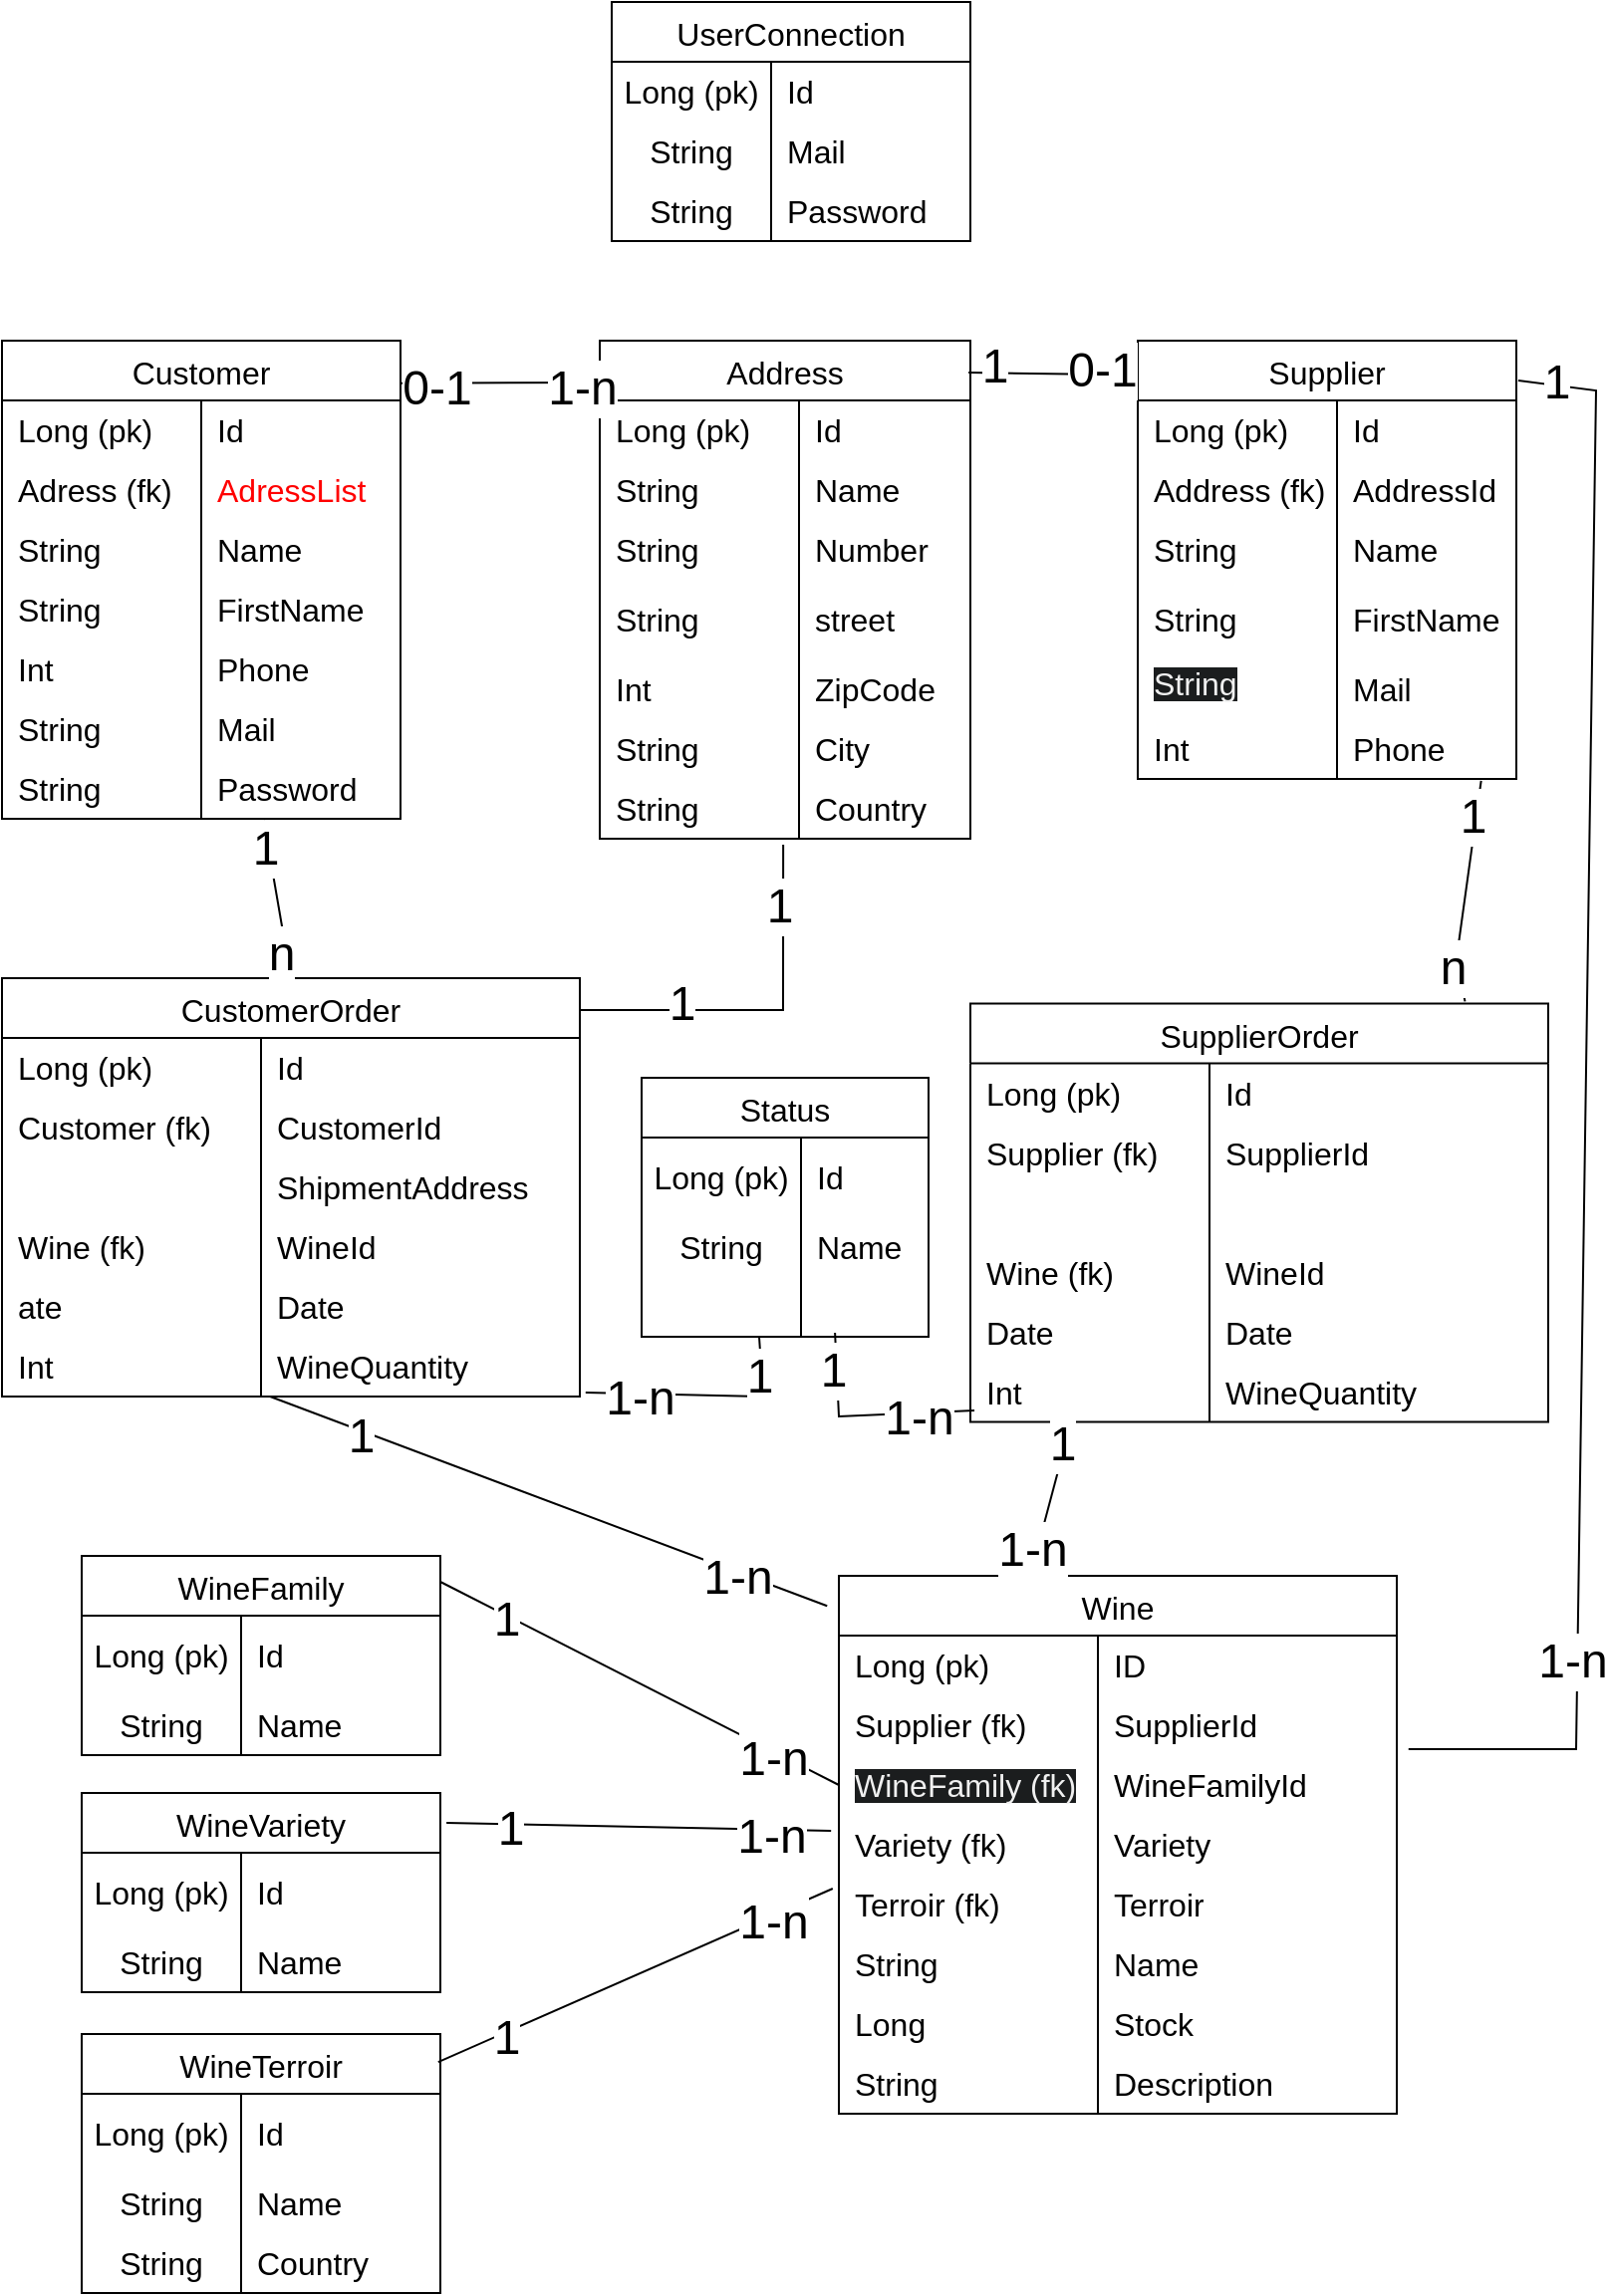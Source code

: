 <mxfile version="24.6.4" type="device">
  <diagram name="Page-1" id="YyGgLN0xBDOAsUW93rSM">
    <mxGraphModel dx="2093" dy="1045" grid="1" gridSize="10" guides="1" tooltips="1" connect="1" arrows="1" fold="1" page="1" pageScale="1" pageWidth="827" pageHeight="1169" math="0" shadow="0">
      <root>
        <mxCell id="0" />
        <mxCell id="1" parent="0" />
        <mxCell id="D036_MipeTT6HF-6ujyq-1" value="Supplier" style="shape=table;startSize=30;container=1;collapsible=0;childLayout=tableLayout;fixedRows=1;rowLines=0;fontStyle=0;strokeColor=default;fontSize=16;" parent="1" vertex="1">
          <mxGeometry x="580" y="170" width="190" height="220" as="geometry" />
        </mxCell>
        <mxCell id="D036_MipeTT6HF-6ujyq-2" value="" style="shape=tableRow;horizontal=0;startSize=0;swimlaneHead=0;swimlaneBody=0;top=0;left=0;bottom=0;right=0;collapsible=0;dropTarget=0;fillColor=none;points=[[0,0.5],[1,0.5]];portConstraint=eastwest;strokeColor=inherit;fontSize=16;" parent="D036_MipeTT6HF-6ujyq-1" vertex="1">
          <mxGeometry y="30" width="190" height="30" as="geometry" />
        </mxCell>
        <mxCell id="D036_MipeTT6HF-6ujyq-277" value="&lt;span style=&quot;text-align: center;&quot;&gt;Long (pk)&lt;/span&gt;" style="shape=partialRectangle;html=1;whiteSpace=wrap;connectable=0;fillColor=none;top=0;left=0;bottom=0;right=0;align=left;spacingLeft=6;overflow=hidden;strokeColor=inherit;fontSize=16;" parent="D036_MipeTT6HF-6ujyq-2" vertex="1">
          <mxGeometry width="100" height="30" as="geometry">
            <mxRectangle width="100" height="30" as="alternateBounds" />
          </mxGeometry>
        </mxCell>
        <mxCell id="D036_MipeTT6HF-6ujyq-4" value="Id" style="shape=partialRectangle;html=1;whiteSpace=wrap;connectable=0;fillColor=none;top=0;left=0;bottom=0;right=0;align=left;spacingLeft=6;overflow=hidden;strokeColor=inherit;fontSize=16;" parent="D036_MipeTT6HF-6ujyq-2" vertex="1">
          <mxGeometry x="100" width="90" height="30" as="geometry">
            <mxRectangle width="90" height="30" as="alternateBounds" />
          </mxGeometry>
        </mxCell>
        <mxCell id="D036_MipeTT6HF-6ujyq-113" style="shape=tableRow;horizontal=0;startSize=0;swimlaneHead=0;swimlaneBody=0;top=0;left=0;bottom=0;right=0;collapsible=0;dropTarget=0;fillColor=none;points=[[0,0.5],[1,0.5]];portConstraint=eastwest;strokeColor=inherit;fontSize=16;" parent="D036_MipeTT6HF-6ujyq-1" vertex="1">
          <mxGeometry y="60" width="190" height="30" as="geometry" />
        </mxCell>
        <mxCell id="D036_MipeTT6HF-6ujyq-280" value="Address (fk)" style="shape=partialRectangle;html=1;whiteSpace=wrap;connectable=0;fillColor=none;top=0;left=0;bottom=0;right=0;align=left;spacingLeft=6;overflow=hidden;strokeColor=inherit;fontSize=16;" parent="D036_MipeTT6HF-6ujyq-113" vertex="1">
          <mxGeometry width="100" height="30" as="geometry">
            <mxRectangle width="100" height="30" as="alternateBounds" />
          </mxGeometry>
        </mxCell>
        <mxCell id="D036_MipeTT6HF-6ujyq-114" value="AddressId" style="shape=partialRectangle;html=1;whiteSpace=wrap;connectable=0;fillColor=none;top=0;left=0;bottom=0;right=0;align=left;spacingLeft=6;overflow=hidden;strokeColor=inherit;fontSize=16;" parent="D036_MipeTT6HF-6ujyq-113" vertex="1">
          <mxGeometry x="100" width="90" height="30" as="geometry">
            <mxRectangle width="90" height="30" as="alternateBounds" />
          </mxGeometry>
        </mxCell>
        <mxCell id="D036_MipeTT6HF-6ujyq-5" value="" style="shape=tableRow;horizontal=0;startSize=0;swimlaneHead=0;swimlaneBody=0;top=0;left=0;bottom=0;right=0;collapsible=0;dropTarget=0;fillColor=none;points=[[0,0.5],[1,0.5]];portConstraint=eastwest;strokeColor=inherit;fontSize=16;" parent="D036_MipeTT6HF-6ujyq-1" vertex="1">
          <mxGeometry y="90" width="190" height="30" as="geometry" />
        </mxCell>
        <mxCell id="D036_MipeTT6HF-6ujyq-278" value="String" style="shape=partialRectangle;html=1;whiteSpace=wrap;connectable=0;fillColor=none;top=0;left=0;bottom=0;right=0;align=left;spacingLeft=6;overflow=hidden;strokeColor=inherit;fontSize=16;" parent="D036_MipeTT6HF-6ujyq-5" vertex="1">
          <mxGeometry width="100" height="30" as="geometry">
            <mxRectangle width="100" height="30" as="alternateBounds" />
          </mxGeometry>
        </mxCell>
        <mxCell id="D036_MipeTT6HF-6ujyq-7" value="Name" style="shape=partialRectangle;html=1;whiteSpace=wrap;connectable=0;fillColor=none;top=0;left=0;bottom=0;right=0;align=left;spacingLeft=6;overflow=hidden;strokeColor=inherit;fontSize=16;" parent="D036_MipeTT6HF-6ujyq-5" vertex="1">
          <mxGeometry x="100" width="90" height="30" as="geometry">
            <mxRectangle width="90" height="30" as="alternateBounds" />
          </mxGeometry>
        </mxCell>
        <mxCell id="D036_MipeTT6HF-6ujyq-8" value="" style="shape=tableRow;horizontal=0;startSize=0;swimlaneHead=0;swimlaneBody=0;top=0;left=0;bottom=0;right=0;collapsible=0;dropTarget=0;fillColor=none;points=[[0,0.5],[1,0.5]];portConstraint=eastwest;strokeColor=inherit;fontSize=16;" parent="D036_MipeTT6HF-6ujyq-1" vertex="1">
          <mxGeometry y="120" width="190" height="40" as="geometry" />
        </mxCell>
        <mxCell id="D036_MipeTT6HF-6ujyq-279" value="String" style="shape=partialRectangle;html=1;whiteSpace=wrap;connectable=0;fillColor=none;top=0;left=0;bottom=0;right=0;align=left;spacingLeft=6;overflow=hidden;strokeColor=inherit;fontSize=16;" parent="D036_MipeTT6HF-6ujyq-8" vertex="1">
          <mxGeometry width="100" height="40" as="geometry">
            <mxRectangle width="100" height="40" as="alternateBounds" />
          </mxGeometry>
        </mxCell>
        <mxCell id="D036_MipeTT6HF-6ujyq-10" value="FirstName" style="shape=partialRectangle;html=1;whiteSpace=wrap;connectable=0;fillColor=none;top=0;left=0;bottom=0;right=0;align=left;spacingLeft=6;overflow=hidden;strokeColor=inherit;fontSize=16;" parent="D036_MipeTT6HF-6ujyq-8" vertex="1">
          <mxGeometry x="100" width="90" height="40" as="geometry">
            <mxRectangle width="90" height="40" as="alternateBounds" />
          </mxGeometry>
        </mxCell>
        <mxCell id="D036_MipeTT6HF-6ujyq-210" style="shape=tableRow;horizontal=0;startSize=0;swimlaneHead=0;swimlaneBody=0;top=0;left=0;bottom=0;right=0;collapsible=0;dropTarget=0;fillColor=none;points=[[0,0.5],[1,0.5]];portConstraint=eastwest;strokeColor=inherit;fontSize=16;" parent="D036_MipeTT6HF-6ujyq-1" vertex="1">
          <mxGeometry y="160" width="190" height="30" as="geometry" />
        </mxCell>
        <mxCell id="D036_MipeTT6HF-6ujyq-281" value="&lt;span style=&quot;color: rgb(240, 240, 240); font-family: Helvetica; font-size: 16px; font-style: normal; font-variant-ligatures: normal; font-variant-caps: normal; font-weight: 400; letter-spacing: normal; orphans: 2; text-align: left; text-indent: 0px; text-transform: none; widows: 2; word-spacing: 0px; -webkit-text-stroke-width: 0px; white-space: normal; background-color: rgb(27, 29, 30); text-decoration-thickness: initial; text-decoration-style: initial; text-decoration-color: initial; display: inline !important; float: none;&quot;&gt;String&lt;/span&gt;&lt;div&gt;&lt;br/&gt;&lt;/div&gt;" style="shape=partialRectangle;html=1;whiteSpace=wrap;connectable=0;fillColor=none;top=0;left=0;bottom=0;right=0;align=left;spacingLeft=6;overflow=hidden;strokeColor=inherit;fontSize=16;" parent="D036_MipeTT6HF-6ujyq-210" vertex="1">
          <mxGeometry width="100" height="30" as="geometry">
            <mxRectangle width="100" height="30" as="alternateBounds" />
          </mxGeometry>
        </mxCell>
        <mxCell id="D036_MipeTT6HF-6ujyq-211" value="Mail" style="shape=partialRectangle;html=1;whiteSpace=wrap;connectable=0;fillColor=none;top=0;left=0;bottom=0;right=0;align=left;spacingLeft=6;overflow=hidden;strokeColor=inherit;fontSize=16;" parent="D036_MipeTT6HF-6ujyq-210" vertex="1">
          <mxGeometry x="100" width="90" height="30" as="geometry">
            <mxRectangle width="90" height="30" as="alternateBounds" />
          </mxGeometry>
        </mxCell>
        <mxCell id="D036_MipeTT6HF-6ujyq-119" style="shape=tableRow;horizontal=0;startSize=0;swimlaneHead=0;swimlaneBody=0;top=0;left=0;bottom=0;right=0;collapsible=0;dropTarget=0;fillColor=none;points=[[0,0.5],[1,0.5]];portConstraint=eastwest;strokeColor=inherit;fontSize=16;" parent="D036_MipeTT6HF-6ujyq-1" vertex="1">
          <mxGeometry y="190" width="190" height="30" as="geometry" />
        </mxCell>
        <mxCell id="D036_MipeTT6HF-6ujyq-282" value="Int" style="shape=partialRectangle;html=1;whiteSpace=wrap;connectable=0;fillColor=none;top=0;left=0;bottom=0;right=0;align=left;spacingLeft=6;overflow=hidden;strokeColor=inherit;fontSize=16;" parent="D036_MipeTT6HF-6ujyq-119" vertex="1">
          <mxGeometry width="100" height="30" as="geometry">
            <mxRectangle width="100" height="30" as="alternateBounds" />
          </mxGeometry>
        </mxCell>
        <mxCell id="D036_MipeTT6HF-6ujyq-120" value="Phone" style="shape=partialRectangle;html=1;whiteSpace=wrap;connectable=0;fillColor=none;top=0;left=0;bottom=0;right=0;align=left;spacingLeft=6;overflow=hidden;strokeColor=inherit;fontSize=16;" parent="D036_MipeTT6HF-6ujyq-119" vertex="1">
          <mxGeometry x="100" width="90" height="30" as="geometry">
            <mxRectangle width="90" height="30" as="alternateBounds" />
          </mxGeometry>
        </mxCell>
        <mxCell id="D036_MipeTT6HF-6ujyq-11" value="Wine" style="shape=table;startSize=30;container=1;collapsible=0;childLayout=tableLayout;fixedRows=1;rowLines=0;fontStyle=0;strokeColor=default;fontSize=16;" parent="1" vertex="1">
          <mxGeometry x="430" y="790" width="280" height="270" as="geometry" />
        </mxCell>
        <mxCell id="D036_MipeTT6HF-6ujyq-12" value="" style="shape=tableRow;horizontal=0;startSize=0;swimlaneHead=0;swimlaneBody=0;top=0;left=0;bottom=0;right=0;collapsible=0;dropTarget=0;fillColor=none;points=[[0,0.5],[1,0.5]];portConstraint=eastwest;strokeColor=inherit;fontSize=16;" parent="D036_MipeTT6HF-6ujyq-11" vertex="1">
          <mxGeometry y="30" width="280" height="30" as="geometry" />
        </mxCell>
        <mxCell id="D036_MipeTT6HF-6ujyq-238" value="&lt;span style=&quot;text-align: center;&quot;&gt;Long (pk)&lt;/span&gt;" style="shape=partialRectangle;html=1;whiteSpace=wrap;connectable=0;fillColor=none;top=0;left=0;bottom=0;right=0;align=left;spacingLeft=6;overflow=hidden;strokeColor=inherit;fontSize=16;" parent="D036_MipeTT6HF-6ujyq-12" vertex="1">
          <mxGeometry width="130" height="30" as="geometry">
            <mxRectangle width="130" height="30" as="alternateBounds" />
          </mxGeometry>
        </mxCell>
        <mxCell id="D036_MipeTT6HF-6ujyq-14" value="ID" style="shape=partialRectangle;html=1;whiteSpace=wrap;connectable=0;fillColor=none;top=0;left=0;bottom=0;right=0;align=left;spacingLeft=6;overflow=hidden;strokeColor=inherit;fontSize=16;" parent="D036_MipeTT6HF-6ujyq-12" vertex="1">
          <mxGeometry x="130" width="150" height="30" as="geometry">
            <mxRectangle width="150" height="30" as="alternateBounds" />
          </mxGeometry>
        </mxCell>
        <mxCell id="D036_MipeTT6HF-6ujyq-151" style="shape=tableRow;horizontal=0;startSize=0;swimlaneHead=0;swimlaneBody=0;top=0;left=0;bottom=0;right=0;collapsible=0;dropTarget=0;fillColor=none;points=[[0,0.5],[1,0.5]];portConstraint=eastwest;strokeColor=inherit;fontSize=16;" parent="D036_MipeTT6HF-6ujyq-11" vertex="1">
          <mxGeometry y="60" width="280" height="30" as="geometry" />
        </mxCell>
        <mxCell id="D036_MipeTT6HF-6ujyq-239" value="Supplier (fk)" style="shape=partialRectangle;html=1;whiteSpace=wrap;connectable=0;fillColor=none;top=0;left=0;bottom=0;right=0;align=left;spacingLeft=6;overflow=hidden;strokeColor=inherit;fontSize=16;" parent="D036_MipeTT6HF-6ujyq-151" vertex="1">
          <mxGeometry width="130" height="30" as="geometry">
            <mxRectangle width="130" height="30" as="alternateBounds" />
          </mxGeometry>
        </mxCell>
        <mxCell id="D036_MipeTT6HF-6ujyq-152" value="SupplierId" style="shape=partialRectangle;html=1;whiteSpace=wrap;connectable=0;fillColor=none;top=0;left=0;bottom=0;right=0;align=left;spacingLeft=6;overflow=hidden;strokeColor=inherit;fontSize=16;" parent="D036_MipeTT6HF-6ujyq-151" vertex="1">
          <mxGeometry x="130" width="150" height="30" as="geometry">
            <mxRectangle width="150" height="30" as="alternateBounds" />
          </mxGeometry>
        </mxCell>
        <mxCell id="D036_MipeTT6HF-6ujyq-212" style="shape=tableRow;horizontal=0;startSize=0;swimlaneHead=0;swimlaneBody=0;top=0;left=0;bottom=0;right=0;collapsible=0;dropTarget=0;fillColor=none;points=[[0,0.5],[1,0.5]];portConstraint=eastwest;strokeColor=inherit;fontSize=16;" parent="D036_MipeTT6HF-6ujyq-11" vertex="1">
          <mxGeometry y="90" width="280" height="30" as="geometry" />
        </mxCell>
        <mxCell id="D036_MipeTT6HF-6ujyq-240" value="&lt;span style=&quot;color: rgb(240, 240, 240); font-family: Helvetica; font-size: 16px; font-style: normal; font-variant-ligatures: normal; font-variant-caps: normal; font-weight: 400; letter-spacing: normal; orphans: 2; text-align: left; text-indent: 0px; text-transform: none; widows: 2; word-spacing: 0px; -webkit-text-stroke-width: 0px; white-space: normal; background-color: rgb(27, 29, 30); text-decoration-thickness: initial; text-decoration-style: initial; text-decoration-color: initial; display: inline !important; float: none;&quot;&gt;WineFamily (fk)&lt;/span&gt;" style="shape=partialRectangle;html=1;whiteSpace=wrap;connectable=0;fillColor=none;top=0;left=0;bottom=0;right=0;align=left;spacingLeft=6;overflow=hidden;strokeColor=inherit;fontSize=16;" parent="D036_MipeTT6HF-6ujyq-212" vertex="1">
          <mxGeometry width="130" height="30" as="geometry">
            <mxRectangle width="130" height="30" as="alternateBounds" />
          </mxGeometry>
        </mxCell>
        <mxCell id="D036_MipeTT6HF-6ujyq-213" value="WineFamilyId" style="shape=partialRectangle;html=1;whiteSpace=wrap;connectable=0;fillColor=none;top=0;left=0;bottom=0;right=0;align=left;spacingLeft=6;overflow=hidden;strokeColor=inherit;fontSize=16;" parent="D036_MipeTT6HF-6ujyq-212" vertex="1">
          <mxGeometry x="130" width="150" height="30" as="geometry">
            <mxRectangle width="150" height="30" as="alternateBounds" />
          </mxGeometry>
        </mxCell>
        <mxCell id="D036_MipeTT6HF-6ujyq-18" value="" style="shape=tableRow;horizontal=0;startSize=0;swimlaneHead=0;swimlaneBody=0;top=0;left=0;bottom=0;right=0;collapsible=0;dropTarget=0;fillColor=none;points=[[0,0.5],[1,0.5]];portConstraint=eastwest;strokeColor=inherit;fontSize=16;" parent="D036_MipeTT6HF-6ujyq-11" vertex="1">
          <mxGeometry y="120" width="280" height="30" as="geometry" />
        </mxCell>
        <mxCell id="D036_MipeTT6HF-6ujyq-241" value="Variety (fk)" style="shape=partialRectangle;html=1;whiteSpace=wrap;connectable=0;fillColor=none;top=0;left=0;bottom=0;right=0;align=left;spacingLeft=6;overflow=hidden;strokeColor=inherit;fontSize=16;" parent="D036_MipeTT6HF-6ujyq-18" vertex="1">
          <mxGeometry width="130" height="30" as="geometry">
            <mxRectangle width="130" height="30" as="alternateBounds" />
          </mxGeometry>
        </mxCell>
        <mxCell id="D036_MipeTT6HF-6ujyq-20" value="Variety" style="shape=partialRectangle;html=1;whiteSpace=wrap;connectable=0;fillColor=none;top=0;left=0;bottom=0;right=0;align=left;spacingLeft=6;overflow=hidden;strokeColor=inherit;fontSize=16;" parent="D036_MipeTT6HF-6ujyq-18" vertex="1">
          <mxGeometry x="130" width="150" height="30" as="geometry">
            <mxRectangle width="150" height="30" as="alternateBounds" />
          </mxGeometry>
        </mxCell>
        <mxCell id="D036_MipeTT6HF-6ujyq-81" style="shape=tableRow;horizontal=0;startSize=0;swimlaneHead=0;swimlaneBody=0;top=0;left=0;bottom=0;right=0;collapsible=0;dropTarget=0;fillColor=none;points=[[0,0.5],[1,0.5]];portConstraint=eastwest;strokeColor=inherit;fontSize=16;" parent="D036_MipeTT6HF-6ujyq-11" vertex="1">
          <mxGeometry y="150" width="280" height="30" as="geometry" />
        </mxCell>
        <mxCell id="D036_MipeTT6HF-6ujyq-242" value="Terroir (fk)" style="shape=partialRectangle;html=1;whiteSpace=wrap;connectable=0;fillColor=none;top=0;left=0;bottom=0;right=0;align=left;spacingLeft=6;overflow=hidden;strokeColor=inherit;fontSize=16;" parent="D036_MipeTT6HF-6ujyq-81" vertex="1">
          <mxGeometry width="130" height="30" as="geometry">
            <mxRectangle width="130" height="30" as="alternateBounds" />
          </mxGeometry>
        </mxCell>
        <mxCell id="D036_MipeTT6HF-6ujyq-82" value="Terroir" style="shape=partialRectangle;html=1;whiteSpace=wrap;connectable=0;fillColor=none;top=0;left=0;bottom=0;right=0;align=left;spacingLeft=6;overflow=hidden;strokeColor=inherit;fontSize=16;" parent="D036_MipeTT6HF-6ujyq-81" vertex="1">
          <mxGeometry x="130" width="150" height="30" as="geometry">
            <mxRectangle width="150" height="30" as="alternateBounds" />
          </mxGeometry>
        </mxCell>
        <mxCell id="D036_MipeTT6HF-6ujyq-83" style="shape=tableRow;horizontal=0;startSize=0;swimlaneHead=0;swimlaneBody=0;top=0;left=0;bottom=0;right=0;collapsible=0;dropTarget=0;fillColor=none;points=[[0,0.5],[1,0.5]];portConstraint=eastwest;strokeColor=inherit;fontSize=16;" parent="D036_MipeTT6HF-6ujyq-11" vertex="1">
          <mxGeometry y="180" width="280" height="30" as="geometry" />
        </mxCell>
        <mxCell id="D036_MipeTT6HF-6ujyq-244" value="String" style="shape=partialRectangle;html=1;whiteSpace=wrap;connectable=0;fillColor=none;top=0;left=0;bottom=0;right=0;align=left;spacingLeft=6;overflow=hidden;strokeColor=inherit;fontSize=16;" parent="D036_MipeTT6HF-6ujyq-83" vertex="1">
          <mxGeometry width="130" height="30" as="geometry">
            <mxRectangle width="130" height="30" as="alternateBounds" />
          </mxGeometry>
        </mxCell>
        <mxCell id="D036_MipeTT6HF-6ujyq-84" value="Name" style="shape=partialRectangle;html=1;whiteSpace=wrap;connectable=0;fillColor=none;top=0;left=0;bottom=0;right=0;align=left;spacingLeft=6;overflow=hidden;strokeColor=inherit;fontSize=16;" parent="D036_MipeTT6HF-6ujyq-83" vertex="1">
          <mxGeometry x="130" width="150" height="30" as="geometry">
            <mxRectangle width="150" height="30" as="alternateBounds" />
          </mxGeometry>
        </mxCell>
        <mxCell id="D036_MipeTT6HF-6ujyq-87" style="shape=tableRow;horizontal=0;startSize=0;swimlaneHead=0;swimlaneBody=0;top=0;left=0;bottom=0;right=0;collapsible=0;dropTarget=0;fillColor=none;points=[[0,0.5],[1,0.5]];portConstraint=eastwest;strokeColor=inherit;fontSize=16;" parent="D036_MipeTT6HF-6ujyq-11" vertex="1">
          <mxGeometry y="210" width="280" height="30" as="geometry" />
        </mxCell>
        <mxCell id="D036_MipeTT6HF-6ujyq-245" value="Long" style="shape=partialRectangle;html=1;whiteSpace=wrap;connectable=0;fillColor=none;top=0;left=0;bottom=0;right=0;align=left;spacingLeft=6;overflow=hidden;strokeColor=inherit;fontSize=16;" parent="D036_MipeTT6HF-6ujyq-87" vertex="1">
          <mxGeometry width="130" height="30" as="geometry">
            <mxRectangle width="130" height="30" as="alternateBounds" />
          </mxGeometry>
        </mxCell>
        <mxCell id="D036_MipeTT6HF-6ujyq-88" value="Stock" style="shape=partialRectangle;html=1;whiteSpace=wrap;connectable=0;fillColor=none;top=0;left=0;bottom=0;right=0;align=left;spacingLeft=6;overflow=hidden;strokeColor=inherit;fontSize=16;" parent="D036_MipeTT6HF-6ujyq-87" vertex="1">
          <mxGeometry x="130" width="150" height="30" as="geometry">
            <mxRectangle width="150" height="30" as="alternateBounds" />
          </mxGeometry>
        </mxCell>
        <mxCell id="D036_MipeTT6HF-6ujyq-102" style="shape=tableRow;horizontal=0;startSize=0;swimlaneHead=0;swimlaneBody=0;top=0;left=0;bottom=0;right=0;collapsible=0;dropTarget=0;fillColor=none;points=[[0,0.5],[1,0.5]];portConstraint=eastwest;strokeColor=inherit;fontSize=16;" parent="D036_MipeTT6HF-6ujyq-11" vertex="1">
          <mxGeometry y="240" width="280" height="30" as="geometry" />
        </mxCell>
        <mxCell id="D036_MipeTT6HF-6ujyq-246" value="String" style="shape=partialRectangle;html=1;whiteSpace=wrap;connectable=0;fillColor=none;top=0;left=0;bottom=0;right=0;align=left;spacingLeft=6;overflow=hidden;strokeColor=inherit;fontSize=16;" parent="D036_MipeTT6HF-6ujyq-102" vertex="1">
          <mxGeometry width="130" height="30" as="geometry">
            <mxRectangle width="130" height="30" as="alternateBounds" />
          </mxGeometry>
        </mxCell>
        <mxCell id="D036_MipeTT6HF-6ujyq-103" value="Description" style="shape=partialRectangle;html=1;whiteSpace=wrap;connectable=0;fillColor=none;top=0;left=0;bottom=0;right=0;align=left;spacingLeft=6;overflow=hidden;strokeColor=inherit;fontSize=16;" parent="D036_MipeTT6HF-6ujyq-102" vertex="1">
          <mxGeometry x="130" width="150" height="30" as="geometry">
            <mxRectangle width="150" height="30" as="alternateBounds" />
          </mxGeometry>
        </mxCell>
        <mxCell id="D036_MipeTT6HF-6ujyq-21" value="SupplierOrder" style="shape=table;startSize=30;container=1;collapsible=0;childLayout=tableLayout;fixedRows=1;rowLines=0;fontStyle=0;strokeColor=default;fontSize=16;" parent="1" vertex="1">
          <mxGeometry x="496" y="502.76" width="290" height="210" as="geometry" />
        </mxCell>
        <mxCell id="D036_MipeTT6HF-6ujyq-22" value="" style="shape=tableRow;horizontal=0;startSize=0;swimlaneHead=0;swimlaneBody=0;top=0;left=0;bottom=0;right=0;collapsible=0;dropTarget=0;fillColor=none;points=[[0,0.5],[1,0.5]];portConstraint=eastwest;strokeColor=inherit;fontSize=16;" parent="D036_MipeTT6HF-6ujyq-21" vertex="1">
          <mxGeometry y="30" width="290" height="30" as="geometry" />
        </mxCell>
        <mxCell id="D036_MipeTT6HF-6ujyq-264" value="&lt;span style=&quot;text-align: center;&quot;&gt;Long (pk)&lt;/span&gt;" style="shape=partialRectangle;html=1;whiteSpace=wrap;connectable=0;fillColor=none;top=0;left=0;bottom=0;right=0;align=left;spacingLeft=6;overflow=hidden;strokeColor=inherit;fontSize=16;" parent="D036_MipeTT6HF-6ujyq-22" vertex="1">
          <mxGeometry width="120" height="30" as="geometry">
            <mxRectangle width="120" height="30" as="alternateBounds" />
          </mxGeometry>
        </mxCell>
        <mxCell id="D036_MipeTT6HF-6ujyq-24" value="Id" style="shape=partialRectangle;html=1;whiteSpace=wrap;connectable=0;fillColor=none;top=0;left=0;bottom=0;right=0;align=left;spacingLeft=6;overflow=hidden;strokeColor=inherit;fontSize=16;" parent="D036_MipeTT6HF-6ujyq-22" vertex="1">
          <mxGeometry x="120" width="170" height="30" as="geometry">
            <mxRectangle width="170" height="30" as="alternateBounds" />
          </mxGeometry>
        </mxCell>
        <mxCell id="D036_MipeTT6HF-6ujyq-25" value="" style="shape=tableRow;horizontal=0;startSize=0;swimlaneHead=0;swimlaneBody=0;top=0;left=0;bottom=0;right=0;collapsible=0;dropTarget=0;fillColor=none;points=[[0,0.5],[1,0.5]];portConstraint=eastwest;strokeColor=inherit;fontSize=16;" parent="D036_MipeTT6HF-6ujyq-21" vertex="1">
          <mxGeometry y="60" width="290" height="30" as="geometry" />
        </mxCell>
        <mxCell id="D036_MipeTT6HF-6ujyq-265" value="Supplier (fk)" style="shape=partialRectangle;html=1;whiteSpace=wrap;connectable=0;fillColor=none;top=0;left=0;bottom=0;right=0;align=left;spacingLeft=6;overflow=hidden;strokeColor=inherit;fontSize=16;" parent="D036_MipeTT6HF-6ujyq-25" vertex="1">
          <mxGeometry width="120" height="30" as="geometry">
            <mxRectangle width="120" height="30" as="alternateBounds" />
          </mxGeometry>
        </mxCell>
        <mxCell id="D036_MipeTT6HF-6ujyq-27" value="SupplierId" style="shape=partialRectangle;html=1;whiteSpace=wrap;connectable=0;fillColor=none;top=0;left=0;bottom=0;right=0;align=left;spacingLeft=6;overflow=hidden;strokeColor=inherit;fontSize=16;" parent="D036_MipeTT6HF-6ujyq-25" vertex="1">
          <mxGeometry x="120" width="170" height="30" as="geometry">
            <mxRectangle width="170" height="30" as="alternateBounds" />
          </mxGeometry>
        </mxCell>
        <mxCell id="D036_MipeTT6HF-6ujyq-108" style="shape=tableRow;horizontal=0;startSize=0;swimlaneHead=0;swimlaneBody=0;top=0;left=0;bottom=0;right=0;collapsible=0;dropTarget=0;fillColor=none;points=[[0,0.5],[1,0.5]];portConstraint=eastwest;strokeColor=inherit;fontSize=16;" parent="D036_MipeTT6HF-6ujyq-21" vertex="1">
          <mxGeometry y="90" width="290" height="30" as="geometry" />
        </mxCell>
        <mxCell id="D036_MipeTT6HF-6ujyq-266" value="" style="shape=partialRectangle;html=1;whiteSpace=wrap;connectable=0;fillColor=none;top=0;left=0;bottom=0;right=0;align=left;spacingLeft=6;overflow=hidden;strokeColor=inherit;fontSize=16;fontColor=#FF0000;" parent="D036_MipeTT6HF-6ujyq-108" vertex="1">
          <mxGeometry width="120" height="30" as="geometry">
            <mxRectangle width="120" height="30" as="alternateBounds" />
          </mxGeometry>
        </mxCell>
        <mxCell id="D036_MipeTT6HF-6ujyq-109" value="" style="shape=partialRectangle;html=1;whiteSpace=wrap;connectable=0;fillColor=none;top=0;left=0;bottom=0;right=0;align=left;spacingLeft=6;overflow=hidden;strokeColor=inherit;fontSize=16;fontColor=#FF0000;" parent="D036_MipeTT6HF-6ujyq-108" vertex="1">
          <mxGeometry x="120" width="170" height="30" as="geometry">
            <mxRectangle width="170" height="30" as="alternateBounds" />
          </mxGeometry>
        </mxCell>
        <mxCell id="D036_MipeTT6HF-6ujyq-73" style="shape=tableRow;horizontal=0;startSize=0;swimlaneHead=0;swimlaneBody=0;top=0;left=0;bottom=0;right=0;collapsible=0;dropTarget=0;fillColor=none;points=[[0,0.5],[1,0.5]];portConstraint=eastwest;strokeColor=inherit;fontSize=16;" parent="D036_MipeTT6HF-6ujyq-21" vertex="1">
          <mxGeometry y="120" width="290" height="30" as="geometry" />
        </mxCell>
        <mxCell id="D036_MipeTT6HF-6ujyq-267" value="Wine (fk)" style="shape=partialRectangle;html=1;whiteSpace=wrap;connectable=0;fillColor=none;top=0;left=0;bottom=0;right=0;align=left;spacingLeft=6;overflow=hidden;strokeColor=inherit;fontSize=16;" parent="D036_MipeTT6HF-6ujyq-73" vertex="1">
          <mxGeometry width="120" height="30" as="geometry">
            <mxRectangle width="120" height="30" as="alternateBounds" />
          </mxGeometry>
        </mxCell>
        <mxCell id="D036_MipeTT6HF-6ujyq-75" value="WineId" style="shape=partialRectangle;html=1;whiteSpace=wrap;connectable=0;fillColor=none;top=0;left=0;bottom=0;right=0;align=left;spacingLeft=6;overflow=hidden;strokeColor=inherit;fontSize=16;" parent="D036_MipeTT6HF-6ujyq-73" vertex="1">
          <mxGeometry x="120" width="170" height="30" as="geometry">
            <mxRectangle width="170" height="30" as="alternateBounds" />
          </mxGeometry>
        </mxCell>
        <mxCell id="D036_MipeTT6HF-6ujyq-76" style="shape=tableRow;horizontal=0;startSize=0;swimlaneHead=0;swimlaneBody=0;top=0;left=0;bottom=0;right=0;collapsible=0;dropTarget=0;fillColor=none;points=[[0,0.5],[1,0.5]];portConstraint=eastwest;strokeColor=inherit;fontSize=16;" parent="D036_MipeTT6HF-6ujyq-21" vertex="1">
          <mxGeometry y="150" width="290" height="30" as="geometry" />
        </mxCell>
        <mxCell id="D036_MipeTT6HF-6ujyq-268" value="Date" style="shape=partialRectangle;html=1;whiteSpace=wrap;connectable=0;fillColor=none;top=0;left=0;bottom=0;right=0;align=left;spacingLeft=6;overflow=hidden;strokeColor=inherit;fontSize=16;" parent="D036_MipeTT6HF-6ujyq-76" vertex="1">
          <mxGeometry width="120" height="30" as="geometry">
            <mxRectangle width="120" height="30" as="alternateBounds" />
          </mxGeometry>
        </mxCell>
        <mxCell id="D036_MipeTT6HF-6ujyq-77" value="Date" style="shape=partialRectangle;html=1;whiteSpace=wrap;connectable=0;fillColor=none;top=0;left=0;bottom=0;right=0;align=left;spacingLeft=6;overflow=hidden;strokeColor=inherit;fontSize=16;" parent="D036_MipeTT6HF-6ujyq-76" vertex="1">
          <mxGeometry x="120" width="170" height="30" as="geometry">
            <mxRectangle width="170" height="30" as="alternateBounds" />
          </mxGeometry>
        </mxCell>
        <mxCell id="D036_MipeTT6HF-6ujyq-78" style="shape=tableRow;horizontal=0;startSize=0;swimlaneHead=0;swimlaneBody=0;top=0;left=0;bottom=0;right=0;collapsible=0;dropTarget=0;fillColor=none;points=[[0,0.5],[1,0.5]];portConstraint=eastwest;strokeColor=inherit;fontSize=16;" parent="D036_MipeTT6HF-6ujyq-21" vertex="1">
          <mxGeometry y="180" width="290" height="30" as="geometry" />
        </mxCell>
        <mxCell id="D036_MipeTT6HF-6ujyq-269" value="Int" style="shape=partialRectangle;html=1;whiteSpace=wrap;connectable=0;fillColor=none;top=0;left=0;bottom=0;right=0;align=left;spacingLeft=6;overflow=hidden;strokeColor=inherit;fontSize=16;" parent="D036_MipeTT6HF-6ujyq-78" vertex="1">
          <mxGeometry width="120" height="30" as="geometry">
            <mxRectangle width="120" height="30" as="alternateBounds" />
          </mxGeometry>
        </mxCell>
        <mxCell id="D036_MipeTT6HF-6ujyq-79" value="WineQuantity" style="shape=partialRectangle;html=1;whiteSpace=wrap;connectable=0;fillColor=none;top=0;left=0;bottom=0;right=0;align=left;spacingLeft=6;overflow=hidden;strokeColor=inherit;fontSize=16;" parent="D036_MipeTT6HF-6ujyq-78" vertex="1">
          <mxGeometry x="120" width="170" height="30" as="geometry">
            <mxRectangle width="170" height="30" as="alternateBounds" />
          </mxGeometry>
        </mxCell>
        <mxCell id="D036_MipeTT6HF-6ujyq-41" value="Address" style="shape=table;startSize=30;container=1;collapsible=0;childLayout=tableLayout;fixedRows=1;rowLines=0;fontStyle=0;strokeColor=default;fontSize=16;" parent="1" vertex="1">
          <mxGeometry x="310" y="170" width="186" height="250" as="geometry" />
        </mxCell>
        <mxCell id="D036_MipeTT6HF-6ujyq-42" value="" style="shape=tableRow;horizontal=0;startSize=0;swimlaneHead=0;swimlaneBody=0;top=0;left=0;bottom=0;right=0;collapsible=0;dropTarget=0;fillColor=none;points=[[0,0.5],[1,0.5]];portConstraint=eastwest;strokeColor=inherit;fontSize=16;" parent="D036_MipeTT6HF-6ujyq-41" vertex="1">
          <mxGeometry y="30" width="186" height="30" as="geometry" />
        </mxCell>
        <mxCell id="D036_MipeTT6HF-6ujyq-283" value="&lt;span style=&quot;text-align: center;&quot;&gt;Long (pk)&lt;/span&gt;" style="shape=partialRectangle;html=1;whiteSpace=wrap;connectable=0;fillColor=none;top=0;left=0;bottom=0;right=0;align=left;spacingLeft=6;overflow=hidden;strokeColor=inherit;fontSize=16;" parent="D036_MipeTT6HF-6ujyq-42" vertex="1">
          <mxGeometry width="100" height="30" as="geometry">
            <mxRectangle width="100" height="30" as="alternateBounds" />
          </mxGeometry>
        </mxCell>
        <mxCell id="D036_MipeTT6HF-6ujyq-44" value="Id" style="shape=partialRectangle;html=1;whiteSpace=wrap;connectable=0;fillColor=none;top=0;left=0;bottom=0;right=0;align=left;spacingLeft=6;overflow=hidden;strokeColor=inherit;fontSize=16;" parent="D036_MipeTT6HF-6ujyq-42" vertex="1">
          <mxGeometry x="100" width="86" height="30" as="geometry">
            <mxRectangle width="86" height="30" as="alternateBounds" />
          </mxGeometry>
        </mxCell>
        <mxCell id="D036_MipeTT6HF-6ujyq-45" value="" style="shape=tableRow;horizontal=0;startSize=0;swimlaneHead=0;swimlaneBody=0;top=0;left=0;bottom=0;right=0;collapsible=0;dropTarget=0;fillColor=none;points=[[0,0.5],[1,0.5]];portConstraint=eastwest;strokeColor=inherit;fontSize=16;" parent="D036_MipeTT6HF-6ujyq-41" vertex="1">
          <mxGeometry y="60" width="186" height="30" as="geometry" />
        </mxCell>
        <mxCell id="D036_MipeTT6HF-6ujyq-284" value="String" style="shape=partialRectangle;html=1;whiteSpace=wrap;connectable=0;fillColor=none;top=0;left=0;bottom=0;right=0;align=left;spacingLeft=6;overflow=hidden;strokeColor=inherit;fontSize=16;" parent="D036_MipeTT6HF-6ujyq-45" vertex="1">
          <mxGeometry width="100" height="30" as="geometry">
            <mxRectangle width="100" height="30" as="alternateBounds" />
          </mxGeometry>
        </mxCell>
        <mxCell id="D036_MipeTT6HF-6ujyq-47" value="Name" style="shape=partialRectangle;html=1;whiteSpace=wrap;connectable=0;fillColor=none;top=0;left=0;bottom=0;right=0;align=left;spacingLeft=6;overflow=hidden;strokeColor=inherit;fontSize=16;" parent="D036_MipeTT6HF-6ujyq-45" vertex="1">
          <mxGeometry x="100" width="86" height="30" as="geometry">
            <mxRectangle width="86" height="30" as="alternateBounds" />
          </mxGeometry>
        </mxCell>
        <mxCell id="D036_MipeTT6HF-6ujyq-48" value="" style="shape=tableRow;horizontal=0;startSize=0;swimlaneHead=0;swimlaneBody=0;top=0;left=0;bottom=0;right=0;collapsible=0;dropTarget=0;fillColor=none;points=[[0,0.5],[1,0.5]];portConstraint=eastwest;strokeColor=inherit;fontSize=16;" parent="D036_MipeTT6HF-6ujyq-41" vertex="1">
          <mxGeometry y="90" width="186" height="30" as="geometry" />
        </mxCell>
        <mxCell id="D036_MipeTT6HF-6ujyq-285" value="String" style="shape=partialRectangle;html=1;whiteSpace=wrap;connectable=0;fillColor=none;top=0;left=0;bottom=0;right=0;align=left;spacingLeft=6;overflow=hidden;strokeColor=inherit;fontSize=16;" parent="D036_MipeTT6HF-6ujyq-48" vertex="1">
          <mxGeometry width="100" height="30" as="geometry">
            <mxRectangle width="100" height="30" as="alternateBounds" />
          </mxGeometry>
        </mxCell>
        <mxCell id="D036_MipeTT6HF-6ujyq-50" value="Number" style="shape=partialRectangle;html=1;whiteSpace=wrap;connectable=0;fillColor=none;top=0;left=0;bottom=0;right=0;align=left;spacingLeft=6;overflow=hidden;strokeColor=inherit;fontSize=16;" parent="D036_MipeTT6HF-6ujyq-48" vertex="1">
          <mxGeometry x="100" width="86" height="30" as="geometry">
            <mxRectangle width="86" height="30" as="alternateBounds" />
          </mxGeometry>
        </mxCell>
        <mxCell id="D036_MipeTT6HF-6ujyq-125" style="shape=tableRow;horizontal=0;startSize=0;swimlaneHead=0;swimlaneBody=0;top=0;left=0;bottom=0;right=0;collapsible=0;dropTarget=0;fillColor=none;points=[[0,0.5],[1,0.5]];portConstraint=eastwest;strokeColor=inherit;fontSize=16;" parent="D036_MipeTT6HF-6ujyq-41" vertex="1">
          <mxGeometry y="120" width="186" height="40" as="geometry" />
        </mxCell>
        <mxCell id="D036_MipeTT6HF-6ujyq-286" value="String" style="shape=partialRectangle;html=1;whiteSpace=wrap;connectable=0;fillColor=none;top=0;left=0;bottom=0;right=0;align=left;spacingLeft=6;overflow=hidden;strokeColor=inherit;fontSize=16;" parent="D036_MipeTT6HF-6ujyq-125" vertex="1">
          <mxGeometry width="100" height="40" as="geometry">
            <mxRectangle width="100" height="40" as="alternateBounds" />
          </mxGeometry>
        </mxCell>
        <mxCell id="D036_MipeTT6HF-6ujyq-126" value="street" style="shape=partialRectangle;html=1;whiteSpace=wrap;connectable=0;fillColor=none;top=0;left=0;bottom=0;right=0;align=left;spacingLeft=6;overflow=hidden;strokeColor=inherit;fontSize=16;" parent="D036_MipeTT6HF-6ujyq-125" vertex="1">
          <mxGeometry x="100" width="86" height="40" as="geometry">
            <mxRectangle width="86" height="40" as="alternateBounds" />
          </mxGeometry>
        </mxCell>
        <mxCell id="D036_MipeTT6HF-6ujyq-123" style="shape=tableRow;horizontal=0;startSize=0;swimlaneHead=0;swimlaneBody=0;top=0;left=0;bottom=0;right=0;collapsible=0;dropTarget=0;fillColor=none;points=[[0,0.5],[1,0.5]];portConstraint=eastwest;strokeColor=inherit;fontSize=16;" parent="D036_MipeTT6HF-6ujyq-41" vertex="1">
          <mxGeometry y="160" width="186" height="30" as="geometry" />
        </mxCell>
        <mxCell id="D036_MipeTT6HF-6ujyq-287" value="Int" style="shape=partialRectangle;html=1;whiteSpace=wrap;connectable=0;fillColor=none;top=0;left=0;bottom=0;right=0;align=left;spacingLeft=6;overflow=hidden;strokeColor=inherit;fontSize=16;" parent="D036_MipeTT6HF-6ujyq-123" vertex="1">
          <mxGeometry width="100" height="30" as="geometry">
            <mxRectangle width="100" height="30" as="alternateBounds" />
          </mxGeometry>
        </mxCell>
        <mxCell id="D036_MipeTT6HF-6ujyq-124" value="ZipCode" style="shape=partialRectangle;html=1;whiteSpace=wrap;connectable=0;fillColor=none;top=0;left=0;bottom=0;right=0;align=left;spacingLeft=6;overflow=hidden;strokeColor=inherit;fontSize=16;" parent="D036_MipeTT6HF-6ujyq-123" vertex="1">
          <mxGeometry x="100" width="86" height="30" as="geometry">
            <mxRectangle width="86" height="30" as="alternateBounds" />
          </mxGeometry>
        </mxCell>
        <mxCell id="D036_MipeTT6HF-6ujyq-127" style="shape=tableRow;horizontal=0;startSize=0;swimlaneHead=0;swimlaneBody=0;top=0;left=0;bottom=0;right=0;collapsible=0;dropTarget=0;fillColor=none;points=[[0,0.5],[1,0.5]];portConstraint=eastwest;strokeColor=inherit;fontSize=16;" parent="D036_MipeTT6HF-6ujyq-41" vertex="1">
          <mxGeometry y="190" width="186" height="30" as="geometry" />
        </mxCell>
        <mxCell id="D036_MipeTT6HF-6ujyq-288" value="String" style="shape=partialRectangle;html=1;whiteSpace=wrap;connectable=0;fillColor=none;top=0;left=0;bottom=0;right=0;align=left;spacingLeft=6;overflow=hidden;strokeColor=inherit;fontSize=16;" parent="D036_MipeTT6HF-6ujyq-127" vertex="1">
          <mxGeometry width="100" height="30" as="geometry">
            <mxRectangle width="100" height="30" as="alternateBounds" />
          </mxGeometry>
        </mxCell>
        <mxCell id="D036_MipeTT6HF-6ujyq-128" value="City" style="shape=partialRectangle;html=1;whiteSpace=wrap;connectable=0;fillColor=none;top=0;left=0;bottom=0;right=0;align=left;spacingLeft=6;overflow=hidden;strokeColor=inherit;fontSize=16;" parent="D036_MipeTT6HF-6ujyq-127" vertex="1">
          <mxGeometry x="100" width="86" height="30" as="geometry">
            <mxRectangle width="86" height="30" as="alternateBounds" />
          </mxGeometry>
        </mxCell>
        <mxCell id="D036_MipeTT6HF-6ujyq-129" style="shape=tableRow;horizontal=0;startSize=0;swimlaneHead=0;swimlaneBody=0;top=0;left=0;bottom=0;right=0;collapsible=0;dropTarget=0;fillColor=none;points=[[0,0.5],[1,0.5]];portConstraint=eastwest;strokeColor=inherit;fontSize=16;" parent="D036_MipeTT6HF-6ujyq-41" vertex="1">
          <mxGeometry y="220" width="186" height="30" as="geometry" />
        </mxCell>
        <mxCell id="D036_MipeTT6HF-6ujyq-289" value="String" style="shape=partialRectangle;html=1;whiteSpace=wrap;connectable=0;fillColor=none;top=0;left=0;bottom=0;right=0;align=left;spacingLeft=6;overflow=hidden;strokeColor=inherit;fontSize=16;" parent="D036_MipeTT6HF-6ujyq-129" vertex="1">
          <mxGeometry width="100" height="30" as="geometry">
            <mxRectangle width="100" height="30" as="alternateBounds" />
          </mxGeometry>
        </mxCell>
        <mxCell id="D036_MipeTT6HF-6ujyq-130" value="Country" style="shape=partialRectangle;html=1;whiteSpace=wrap;connectable=0;fillColor=none;top=0;left=0;bottom=0;right=0;align=left;spacingLeft=6;overflow=hidden;strokeColor=inherit;fontSize=16;" parent="D036_MipeTT6HF-6ujyq-129" vertex="1">
          <mxGeometry x="100" width="86" height="30" as="geometry">
            <mxRectangle width="86" height="30" as="alternateBounds" />
          </mxGeometry>
        </mxCell>
        <mxCell id="D036_MipeTT6HF-6ujyq-55" value="" style="endArrow=none;html=1;rounded=0;entryX=0.995;entryY=0.064;entryDx=0;entryDy=0;exitX=-0.029;exitY=0.078;exitDx=0;exitDy=0;entryPerimeter=0;exitPerimeter=0;" parent="1" source="D036_MipeTT6HF-6ujyq-1" target="D036_MipeTT6HF-6ujyq-41" edge="1">
          <mxGeometry width="50" height="50" relative="1" as="geometry">
            <mxPoint x="230" y="117.5" as="sourcePoint" />
            <mxPoint x="420" y="102.5" as="targetPoint" />
          </mxGeometry>
        </mxCell>
        <mxCell id="D036_MipeTT6HF-6ujyq-56" value="0-1" style="edgeLabel;html=1;align=center;verticalAlign=middle;resizable=0;points=[];fontSize=24;" parent="D036_MipeTT6HF-6ujyq-55" vertex="1" connectable="0">
          <mxGeometry x="-0.667" y="-2" relative="1" as="geometry">
            <mxPoint as="offset" />
          </mxGeometry>
        </mxCell>
        <mxCell id="D036_MipeTT6HF-6ujyq-57" value="1" style="edgeLabel;html=1;align=center;verticalAlign=middle;resizable=0;points=[];fontSize=24;" parent="D036_MipeTT6HF-6ujyq-55" vertex="1" connectable="0">
          <mxGeometry x="0.682" y="-3" relative="1" as="geometry">
            <mxPoint as="offset" />
          </mxGeometry>
        </mxCell>
        <mxCell id="D036_MipeTT6HF-6ujyq-58" value="" style="endArrow=none;html=1;rounded=0;entryX=0.343;entryY=0;entryDx=0;entryDy=0;entryPerimeter=0;exitX=0.176;exitY=0.941;exitDx=0;exitDy=0;exitPerimeter=0;" parent="1" source="D036_MipeTT6HF-6ujyq-78" target="D036_MipeTT6HF-6ujyq-11" edge="1">
          <mxGeometry width="50" height="50" relative="1" as="geometry">
            <mxPoint x="620" y="610" as="sourcePoint" />
            <mxPoint x="467" y="420" as="targetPoint" />
            <Array as="points" />
          </mxGeometry>
        </mxCell>
        <mxCell id="D036_MipeTT6HF-6ujyq-59" value="1" style="edgeLabel;html=1;align=center;verticalAlign=middle;resizable=0;points=[];fontSize=24;" parent="D036_MipeTT6HF-6ujyq-58" vertex="1" connectable="0">
          <mxGeometry x="-0.667" y="-2" relative="1" as="geometry">
            <mxPoint as="offset" />
          </mxGeometry>
        </mxCell>
        <mxCell id="D036_MipeTT6HF-6ujyq-60" value="1-n" style="edgeLabel;html=1;align=center;verticalAlign=middle;resizable=0;points=[];fontSize=24;" parent="D036_MipeTT6HF-6ujyq-58" vertex="1" connectable="0">
          <mxGeometry x="0.682" y="-3" relative="1" as="geometry">
            <mxPoint as="offset" />
          </mxGeometry>
        </mxCell>
        <mxCell id="D036_MipeTT6HF-6ujyq-64" value="" style="endArrow=none;html=1;rounded=0;entryX=0.856;entryY=-0.005;entryDx=0;entryDy=0;exitX=0.907;exitY=1.033;exitDx=0;exitDy=0;exitPerimeter=0;entryPerimeter=0;" parent="1" source="D036_MipeTT6HF-6ujyq-119" target="D036_MipeTT6HF-6ujyq-21" edge="1">
          <mxGeometry width="50" height="50" relative="1" as="geometry">
            <mxPoint x="740" y="380" as="sourcePoint" />
            <mxPoint x="730" y="595" as="targetPoint" />
            <Array as="points">
              <mxPoint x="740" y="480" />
            </Array>
          </mxGeometry>
        </mxCell>
        <mxCell id="D036_MipeTT6HF-6ujyq-65" value="1" style="edgeLabel;html=1;align=center;verticalAlign=middle;resizable=0;points=[];fontSize=24;" parent="D036_MipeTT6HF-6ujyq-64" vertex="1" connectable="0">
          <mxGeometry x="-0.667" y="-2" relative="1" as="geometry">
            <mxPoint as="offset" />
          </mxGeometry>
        </mxCell>
        <mxCell id="D036_MipeTT6HF-6ujyq-66" value="n" style="edgeLabel;html=1;align=center;verticalAlign=middle;resizable=0;points=[];fontSize=24;" parent="D036_MipeTT6HF-6ujyq-64" vertex="1" connectable="0">
          <mxGeometry x="0.682" y="-3" relative="1" as="geometry">
            <mxPoint as="offset" />
          </mxGeometry>
        </mxCell>
        <mxCell id="D036_MipeTT6HF-6ujyq-148" value="" style="endArrow=none;html=1;rounded=0;entryX=1.021;entryY=0.733;entryDx=0;entryDy=0;exitX=1.005;exitY=0.068;exitDx=0;exitDy=0;entryPerimeter=0;exitPerimeter=0;" parent="1" edge="1">
          <mxGeometry width="50" height="50" relative="1" as="geometry">
            <mxPoint x="770.95" y="190.0" as="sourcePoint" />
            <mxPoint x="715.88" y="877.03" as="targetPoint" />
            <Array as="points">
              <mxPoint x="810" y="195.04" />
              <mxPoint x="800" y="877.04" />
            </Array>
          </mxGeometry>
        </mxCell>
        <mxCell id="D036_MipeTT6HF-6ujyq-150" value="1-n" style="edgeLabel;html=1;align=center;verticalAlign=middle;resizable=0;points=[];fontSize=24;" parent="D036_MipeTT6HF-6ujyq-148" vertex="1" connectable="0">
          <mxGeometry x="0.682" y="-3" relative="1" as="geometry">
            <mxPoint as="offset" />
          </mxGeometry>
        </mxCell>
        <mxCell id="D036_MipeTT6HF-6ujyq-297" value="&lt;span style=&quot;color: rgba(0, 0, 0, 0); font-family: monospace; font-size: 0px; text-align: start; background-color: rgb(27, 29, 30);&quot;&gt;%3CmxGraphModel%3E%3Croot%3E%3CmxCell%20id%3D%220%22%2F%3E%3CmxCell%20id%3D%221%22%20parent%3D%220%22%2F%3E%3CmxCell%20id%3D%222%22%20value%3D%221%22%20style%3D%22edgeLabel%3Bhtml%3D1%3Balign%3Dcenter%3BverticalAlign%3Dmiddle%3Bresizable%3D0%3Bpoints%3D%5B%5D%3BfontSize%3D24%3B%22%20vertex%3D%221%22%20connectable%3D%220%22%20parent%3D%221%22%3E%3CmxGeometry%20x%3D%22789.59%22%20y%3D%22270.294%22%20as%3D%22geometry%22%2F%3E%3C%2FmxCell%3E%3C%2Froot%3E%3C%2FmxGraphModel%3E&lt;/span&gt;" style="edgeLabel;html=1;align=center;verticalAlign=middle;resizable=0;points=[];" parent="D036_MipeTT6HF-6ujyq-148" vertex="1" connectable="0">
          <mxGeometry x="-0.96" relative="1" as="geometry">
            <mxPoint y="-70" as="offset" />
          </mxGeometry>
        </mxCell>
        <mxCell id="D036_MipeTT6HF-6ujyq-298" value="&lt;span style=&quot;color: rgba(0, 0, 0, 0); font-family: monospace; font-size: 0px; text-align: start; background-color: rgb(27, 29, 30);&quot;&gt;%3CmxGraphModel%3E%3Croot%3E%3CmxCell%20id%3D%220%22%2F%3E%3CmxCell%20id%3D%221%22%20parent%3D%220%22%2F%3E%3CmxCell%20id%3D%222%22%20value%3D%221%22%20style%3D%22edgeLabel%3Bhtml%3D1%3Balign%3Dcenter%3BverticalAlign%3Dmiddle%3Bresizable%3D0%3Bpoints%3D%5B%5D%3BfontSize%3D24%3B%22%20vertex%3D%221%22%20connectable%3D%220%22%20parent%3D%221%22%3E%3CmxGeometry%20x%3D%22789.59%22%20y%3D%22270.294%22%20as%3D%22geometry%22%2F%3E%3C%2FmxCell%3E%3C%2Froot%3E%3C%2FmxGraphModel%3E&lt;/span&gt;" style="edgeLabel;html=1;align=center;verticalAlign=middle;resizable=0;points=[];" parent="D036_MipeTT6HF-6ujyq-148" vertex="1" connectable="0">
          <mxGeometry x="-0.953" relative="1" as="geometry">
            <mxPoint y="-70" as="offset" />
          </mxGeometry>
        </mxCell>
        <mxCell id="D036_MipeTT6HF-6ujyq-300" value="&lt;font style=&quot;font-size: 24px;&quot;&gt;1&lt;/font&gt;" style="edgeLabel;html=1;align=center;verticalAlign=middle;resizable=0;points=[];" parent="D036_MipeTT6HF-6ujyq-148" vertex="1" connectable="0">
          <mxGeometry x="-0.953" y="-1" relative="1" as="geometry">
            <mxPoint y="-3" as="offset" />
          </mxGeometry>
        </mxCell>
        <mxCell id="D036_MipeTT6HF-6ujyq-164" value="" style="endArrow=none;html=1;rounded=0;exitX=1;exitY=0.089;exitDx=0;exitDy=0;exitPerimeter=0;" parent="1" source="D036_MipeTT6HF-6ujyq-153" edge="1">
          <mxGeometry width="50" height="50" relative="1" as="geometry">
            <mxPoint x="30" y="250" as="sourcePoint" />
            <mxPoint x="318" y="191" as="targetPoint" />
            <Array as="points" />
          </mxGeometry>
        </mxCell>
        <mxCell id="D036_MipeTT6HF-6ujyq-165" value="0-1" style="edgeLabel;html=1;align=center;verticalAlign=middle;resizable=0;points=[];fontSize=24;" parent="D036_MipeTT6HF-6ujyq-164" vertex="1" connectable="0">
          <mxGeometry x="-0.667" y="-2" relative="1" as="geometry">
            <mxPoint as="offset" />
          </mxGeometry>
        </mxCell>
        <mxCell id="D036_MipeTT6HF-6ujyq-166" value="1-n" style="edgeLabel;html=1;align=center;verticalAlign=middle;resizable=0;points=[];fontSize=24;" parent="D036_MipeTT6HF-6ujyq-164" vertex="1" connectable="0">
          <mxGeometry x="0.682" y="-3" relative="1" as="geometry">
            <mxPoint as="offset" />
          </mxGeometry>
        </mxCell>
        <mxCell id="D036_MipeTT6HF-6ujyq-167" value="CustomerOrder" style="shape=table;startSize=30;container=1;collapsible=0;childLayout=tableLayout;fixedRows=1;rowLines=0;fontStyle=0;strokeColor=default;fontSize=16;" parent="1" vertex="1">
          <mxGeometry x="10" y="490" width="290" height="210" as="geometry" />
        </mxCell>
        <mxCell id="D036_MipeTT6HF-6ujyq-168" value="" style="shape=tableRow;horizontal=0;startSize=0;swimlaneHead=0;swimlaneBody=0;top=0;left=0;bottom=0;right=0;collapsible=0;dropTarget=0;fillColor=none;points=[[0,0.5],[1,0.5]];portConstraint=eastwest;strokeColor=inherit;fontSize=16;" parent="D036_MipeTT6HF-6ujyq-167" vertex="1">
          <mxGeometry y="30" width="290" height="30" as="geometry" />
        </mxCell>
        <mxCell id="D036_MipeTT6HF-6ujyq-271" value="&lt;span style=&quot;text-align: center;&quot;&gt;Long (pk)&lt;/span&gt;" style="shape=partialRectangle;html=1;whiteSpace=wrap;connectable=0;fillColor=none;top=0;left=0;bottom=0;right=0;align=left;spacingLeft=6;overflow=hidden;strokeColor=inherit;fontSize=16;" parent="D036_MipeTT6HF-6ujyq-168" vertex="1">
          <mxGeometry width="130" height="30" as="geometry">
            <mxRectangle width="130" height="30" as="alternateBounds" />
          </mxGeometry>
        </mxCell>
        <mxCell id="D036_MipeTT6HF-6ujyq-169" value="Id" style="shape=partialRectangle;html=1;whiteSpace=wrap;connectable=0;fillColor=none;top=0;left=0;bottom=0;right=0;align=left;spacingLeft=6;overflow=hidden;strokeColor=inherit;fontSize=16;" parent="D036_MipeTT6HF-6ujyq-168" vertex="1">
          <mxGeometry x="130" width="160" height="30" as="geometry">
            <mxRectangle width="160" height="30" as="alternateBounds" />
          </mxGeometry>
        </mxCell>
        <mxCell id="D036_MipeTT6HF-6ujyq-170" value="" style="shape=tableRow;horizontal=0;startSize=0;swimlaneHead=0;swimlaneBody=0;top=0;left=0;bottom=0;right=0;collapsible=0;dropTarget=0;fillColor=none;points=[[0,0.5],[1,0.5]];portConstraint=eastwest;strokeColor=inherit;fontSize=16;" parent="D036_MipeTT6HF-6ujyq-167" vertex="1">
          <mxGeometry y="60" width="290" height="30" as="geometry" />
        </mxCell>
        <mxCell id="D036_MipeTT6HF-6ujyq-272" value="Customer (fk)" style="shape=partialRectangle;html=1;whiteSpace=wrap;connectable=0;fillColor=none;top=0;left=0;bottom=0;right=0;align=left;spacingLeft=6;overflow=hidden;strokeColor=inherit;fontSize=16;" parent="D036_MipeTT6HF-6ujyq-170" vertex="1">
          <mxGeometry width="130" height="30" as="geometry">
            <mxRectangle width="130" height="30" as="alternateBounds" />
          </mxGeometry>
        </mxCell>
        <mxCell id="D036_MipeTT6HF-6ujyq-171" value="CustomerId" style="shape=partialRectangle;html=1;whiteSpace=wrap;connectable=0;fillColor=none;top=0;left=0;bottom=0;right=0;align=left;spacingLeft=6;overflow=hidden;strokeColor=inherit;fontSize=16;" parent="D036_MipeTT6HF-6ujyq-170" vertex="1">
          <mxGeometry x="130" width="160" height="30" as="geometry">
            <mxRectangle width="160" height="30" as="alternateBounds" />
          </mxGeometry>
        </mxCell>
        <mxCell id="D036_MipeTT6HF-6ujyq-172" style="shape=tableRow;horizontal=0;startSize=0;swimlaneHead=0;swimlaneBody=0;top=0;left=0;bottom=0;right=0;collapsible=0;dropTarget=0;fillColor=none;points=[[0,0.5],[1,0.5]];portConstraint=eastwest;strokeColor=inherit;fontSize=16;" parent="D036_MipeTT6HF-6ujyq-167" vertex="1">
          <mxGeometry y="90" width="290" height="30" as="geometry" />
        </mxCell>
        <mxCell id="D036_MipeTT6HF-6ujyq-273" value="&lt;span style=&quot;color: rgb(255, 255, 255);&quot;&gt;Address (fk)&lt;/span&gt;" style="shape=partialRectangle;html=1;whiteSpace=wrap;connectable=0;fillColor=none;top=0;left=0;bottom=0;right=0;align=left;spacingLeft=6;overflow=hidden;strokeColor=inherit;fontSize=16;" parent="D036_MipeTT6HF-6ujyq-172" vertex="1">
          <mxGeometry width="130" height="30" as="geometry">
            <mxRectangle width="130" height="30" as="alternateBounds" />
          </mxGeometry>
        </mxCell>
        <mxCell id="D036_MipeTT6HF-6ujyq-173" value="ShipmentAddress" style="shape=partialRectangle;html=1;whiteSpace=wrap;connectable=0;fillColor=none;top=0;left=0;bottom=0;right=0;align=left;spacingLeft=6;overflow=hidden;strokeColor=inherit;fontSize=16;" parent="D036_MipeTT6HF-6ujyq-172" vertex="1">
          <mxGeometry x="130" width="160" height="30" as="geometry">
            <mxRectangle width="160" height="30" as="alternateBounds" />
          </mxGeometry>
        </mxCell>
        <mxCell id="D036_MipeTT6HF-6ujyq-174" style="shape=tableRow;horizontal=0;startSize=0;swimlaneHead=0;swimlaneBody=0;top=0;left=0;bottom=0;right=0;collapsible=0;dropTarget=0;fillColor=none;points=[[0,0.5],[1,0.5]];portConstraint=eastwest;strokeColor=inherit;fontSize=16;" parent="D036_MipeTT6HF-6ujyq-167" vertex="1">
          <mxGeometry y="120" width="290" height="30" as="geometry" />
        </mxCell>
        <mxCell id="D036_MipeTT6HF-6ujyq-274" value="Wine (fk)" style="shape=partialRectangle;html=1;whiteSpace=wrap;connectable=0;fillColor=none;top=0;left=0;bottom=0;right=0;align=left;spacingLeft=6;overflow=hidden;strokeColor=inherit;fontSize=16;" parent="D036_MipeTT6HF-6ujyq-174" vertex="1">
          <mxGeometry width="130" height="30" as="geometry">
            <mxRectangle width="130" height="30" as="alternateBounds" />
          </mxGeometry>
        </mxCell>
        <mxCell id="D036_MipeTT6HF-6ujyq-175" value="WineId" style="shape=partialRectangle;html=1;whiteSpace=wrap;connectable=0;fillColor=none;top=0;left=0;bottom=0;right=0;align=left;spacingLeft=6;overflow=hidden;strokeColor=inherit;fontSize=16;" parent="D036_MipeTT6HF-6ujyq-174" vertex="1">
          <mxGeometry x="130" width="160" height="30" as="geometry">
            <mxRectangle width="160" height="30" as="alternateBounds" />
          </mxGeometry>
        </mxCell>
        <mxCell id="D036_MipeTT6HF-6ujyq-176" style="shape=tableRow;horizontal=0;startSize=0;swimlaneHead=0;swimlaneBody=0;top=0;left=0;bottom=0;right=0;collapsible=0;dropTarget=0;fillColor=none;points=[[0,0.5],[1,0.5]];portConstraint=eastwest;strokeColor=inherit;fontSize=16;" parent="D036_MipeTT6HF-6ujyq-167" vertex="1">
          <mxGeometry y="150" width="290" height="30" as="geometry" />
        </mxCell>
        <mxCell id="D036_MipeTT6HF-6ujyq-275" value="ate" style="shape=partialRectangle;html=1;whiteSpace=wrap;connectable=0;fillColor=none;top=0;left=0;bottom=0;right=0;align=left;spacingLeft=6;overflow=hidden;strokeColor=inherit;fontSize=16;" parent="D036_MipeTT6HF-6ujyq-176" vertex="1">
          <mxGeometry width="130" height="30" as="geometry">
            <mxRectangle width="130" height="30" as="alternateBounds" />
          </mxGeometry>
        </mxCell>
        <mxCell id="D036_MipeTT6HF-6ujyq-177" value="Date" style="shape=partialRectangle;html=1;whiteSpace=wrap;connectable=0;fillColor=none;top=0;left=0;bottom=0;right=0;align=left;spacingLeft=6;overflow=hidden;strokeColor=inherit;fontSize=16;" parent="D036_MipeTT6HF-6ujyq-176" vertex="1">
          <mxGeometry x="130" width="160" height="30" as="geometry">
            <mxRectangle width="160" height="30" as="alternateBounds" />
          </mxGeometry>
        </mxCell>
        <mxCell id="D036_MipeTT6HF-6ujyq-178" style="shape=tableRow;horizontal=0;startSize=0;swimlaneHead=0;swimlaneBody=0;top=0;left=0;bottom=0;right=0;collapsible=0;dropTarget=0;fillColor=none;points=[[0,0.5],[1,0.5]];portConstraint=eastwest;strokeColor=inherit;fontSize=16;" parent="D036_MipeTT6HF-6ujyq-167" vertex="1">
          <mxGeometry y="180" width="290" height="30" as="geometry" />
        </mxCell>
        <mxCell id="D036_MipeTT6HF-6ujyq-276" value="Int" style="shape=partialRectangle;html=1;whiteSpace=wrap;connectable=0;fillColor=none;top=0;left=0;bottom=0;right=0;align=left;spacingLeft=6;overflow=hidden;strokeColor=inherit;fontSize=16;" parent="D036_MipeTT6HF-6ujyq-178" vertex="1">
          <mxGeometry width="130" height="30" as="geometry">
            <mxRectangle width="130" height="30" as="alternateBounds" />
          </mxGeometry>
        </mxCell>
        <mxCell id="D036_MipeTT6HF-6ujyq-179" value="WineQuantity" style="shape=partialRectangle;html=1;whiteSpace=wrap;connectable=0;fillColor=none;top=0;left=0;bottom=0;right=0;align=left;spacingLeft=6;overflow=hidden;strokeColor=inherit;fontSize=16;" parent="D036_MipeTT6HF-6ujyq-178" vertex="1">
          <mxGeometry x="130" width="160" height="30" as="geometry">
            <mxRectangle width="160" height="30" as="alternateBounds" />
          </mxGeometry>
        </mxCell>
        <mxCell id="D036_MipeTT6HF-6ujyq-180" value="" style="endArrow=none;html=1;rounded=0;entryX=-0.021;entryY=0.056;entryDx=0;entryDy=0;exitX=0.464;exitY=1;exitDx=0;exitDy=0;exitPerimeter=0;entryPerimeter=0;" parent="1" source="D036_MipeTT6HF-6ujyq-178" target="D036_MipeTT6HF-6ujyq-11" edge="1">
          <mxGeometry width="50" height="50" relative="1" as="geometry">
            <mxPoint x="297" y="1110" as="sourcePoint" />
            <mxPoint x="150" y="1311" as="targetPoint" />
            <Array as="points" />
          </mxGeometry>
        </mxCell>
        <mxCell id="D036_MipeTT6HF-6ujyq-181" value="1" style="edgeLabel;html=1;align=center;verticalAlign=middle;resizable=0;points=[];fontSize=24;" parent="D036_MipeTT6HF-6ujyq-180" vertex="1" connectable="0">
          <mxGeometry x="-0.667" y="-2" relative="1" as="geometry">
            <mxPoint as="offset" />
          </mxGeometry>
        </mxCell>
        <mxCell id="D036_MipeTT6HF-6ujyq-182" value="1-n" style="edgeLabel;html=1;align=center;verticalAlign=middle;resizable=0;points=[];fontSize=24;" parent="D036_MipeTT6HF-6ujyq-180" vertex="1" connectable="0">
          <mxGeometry x="0.682" y="-3" relative="1" as="geometry">
            <mxPoint as="offset" />
          </mxGeometry>
        </mxCell>
        <mxCell id="D036_MipeTT6HF-6ujyq-183" value="" style="endArrow=none;html=1;rounded=0;entryX=0.5;entryY=0;entryDx=0;entryDy=0;exitX=0.657;exitY=1.033;exitDx=0;exitDy=0;exitPerimeter=0;" parent="1" source="D036_MipeTT6HF-6ujyq-206" target="D036_MipeTT6HF-6ujyq-167" edge="1">
          <mxGeometry width="50" height="50" relative="1" as="geometry">
            <mxPoint x="170" y="440" as="sourcePoint" />
            <mxPoint x="360" y="800" as="targetPoint" />
          </mxGeometry>
        </mxCell>
        <mxCell id="D036_MipeTT6HF-6ujyq-184" value="1" style="edgeLabel;html=1;align=center;verticalAlign=middle;resizable=0;points=[];fontSize=24;" parent="D036_MipeTT6HF-6ujyq-183" vertex="1" connectable="0">
          <mxGeometry x="-0.667" y="-2" relative="1" as="geometry">
            <mxPoint as="offset" />
          </mxGeometry>
        </mxCell>
        <mxCell id="D036_MipeTT6HF-6ujyq-185" value="n" style="edgeLabel;html=1;align=center;verticalAlign=middle;resizable=0;points=[];fontSize=24;" parent="D036_MipeTT6HF-6ujyq-183" vertex="1" connectable="0">
          <mxGeometry x="0.682" y="-3" relative="1" as="geometry">
            <mxPoint as="offset" />
          </mxGeometry>
        </mxCell>
        <mxCell id="D036_MipeTT6HF-6ujyq-186" value="UserConnection" style="shape=table;startSize=30;container=1;collapsible=0;childLayout=tableLayout;fixedRows=1;rowLines=0;fontStyle=0;strokeColor=default;fontSize=16;" parent="1" vertex="1">
          <mxGeometry x="316" width="180" height="120" as="geometry" />
        </mxCell>
        <mxCell id="D036_MipeTT6HF-6ujyq-187" value="" style="shape=tableRow;horizontal=0;startSize=0;swimlaneHead=0;swimlaneBody=0;top=0;left=0;bottom=0;right=0;collapsible=0;dropTarget=0;fillColor=none;points=[[0,0.5],[1,0.5]];portConstraint=eastwest;strokeColor=inherit;fontSize=16;" parent="D036_MipeTT6HF-6ujyq-186" vertex="1">
          <mxGeometry y="30" width="180" height="30" as="geometry" />
        </mxCell>
        <mxCell id="D036_MipeTT6HF-6ujyq-188" value="Long (pk)" style="shape=partialRectangle;html=1;whiteSpace=wrap;connectable=0;fillColor=none;top=0;left=0;bottom=0;right=0;overflow=hidden;pointerEvents=1;strokeColor=inherit;fontSize=16;" parent="D036_MipeTT6HF-6ujyq-187" vertex="1">
          <mxGeometry width="80" height="30" as="geometry">
            <mxRectangle width="80" height="30" as="alternateBounds" />
          </mxGeometry>
        </mxCell>
        <mxCell id="D036_MipeTT6HF-6ujyq-189" value="Id" style="shape=partialRectangle;html=1;whiteSpace=wrap;connectable=0;fillColor=none;top=0;left=0;bottom=0;right=0;align=left;spacingLeft=6;overflow=hidden;strokeColor=inherit;fontSize=16;" parent="D036_MipeTT6HF-6ujyq-187" vertex="1">
          <mxGeometry x="80" width="100" height="30" as="geometry">
            <mxRectangle width="100" height="30" as="alternateBounds" />
          </mxGeometry>
        </mxCell>
        <mxCell id="D036_MipeTT6HF-6ujyq-190" value="" style="shape=tableRow;horizontal=0;startSize=0;swimlaneHead=0;swimlaneBody=0;top=0;left=0;bottom=0;right=0;collapsible=0;dropTarget=0;fillColor=none;points=[[0,0.5],[1,0.5]];portConstraint=eastwest;strokeColor=inherit;fontSize=16;" parent="D036_MipeTT6HF-6ujyq-186" vertex="1">
          <mxGeometry y="60" width="180" height="30" as="geometry" />
        </mxCell>
        <mxCell id="D036_MipeTT6HF-6ujyq-191" value="String" style="shape=partialRectangle;html=1;whiteSpace=wrap;connectable=0;fillColor=none;top=0;left=0;bottom=0;right=0;overflow=hidden;strokeColor=inherit;fontSize=16;" parent="D036_MipeTT6HF-6ujyq-190" vertex="1">
          <mxGeometry width="80" height="30" as="geometry">
            <mxRectangle width="80" height="30" as="alternateBounds" />
          </mxGeometry>
        </mxCell>
        <mxCell id="D036_MipeTT6HF-6ujyq-192" value="Mail" style="shape=partialRectangle;html=1;whiteSpace=wrap;connectable=0;fillColor=none;top=0;left=0;bottom=0;right=0;align=left;spacingLeft=6;overflow=hidden;strokeColor=inherit;fontSize=16;" parent="D036_MipeTT6HF-6ujyq-190" vertex="1">
          <mxGeometry x="80" width="100" height="30" as="geometry">
            <mxRectangle width="100" height="30" as="alternateBounds" />
          </mxGeometry>
        </mxCell>
        <mxCell id="D036_MipeTT6HF-6ujyq-193" value="" style="shape=tableRow;horizontal=0;startSize=0;swimlaneHead=0;swimlaneBody=0;top=0;left=0;bottom=0;right=0;collapsible=0;dropTarget=0;fillColor=none;points=[[0,0.5],[1,0.5]];portConstraint=eastwest;strokeColor=inherit;fontSize=16;" parent="D036_MipeTT6HF-6ujyq-186" vertex="1">
          <mxGeometry y="90" width="180" height="30" as="geometry" />
        </mxCell>
        <mxCell id="D036_MipeTT6HF-6ujyq-194" value="String" style="shape=partialRectangle;html=1;whiteSpace=wrap;connectable=0;fillColor=none;top=0;left=0;bottom=0;right=0;overflow=hidden;strokeColor=inherit;fontSize=16;" parent="D036_MipeTT6HF-6ujyq-193" vertex="1">
          <mxGeometry width="80" height="30" as="geometry">
            <mxRectangle width="80" height="30" as="alternateBounds" />
          </mxGeometry>
        </mxCell>
        <mxCell id="D036_MipeTT6HF-6ujyq-195" value="Password" style="shape=partialRectangle;html=1;whiteSpace=wrap;connectable=0;fillColor=none;top=0;left=0;bottom=0;right=0;align=left;spacingLeft=6;overflow=hidden;strokeColor=inherit;fontSize=16;" parent="D036_MipeTT6HF-6ujyq-193" vertex="1">
          <mxGeometry x="80" width="100" height="30" as="geometry">
            <mxRectangle width="100" height="30" as="alternateBounds" />
          </mxGeometry>
        </mxCell>
        <mxCell id="D036_MipeTT6HF-6ujyq-214" value="WineFamily" style="shape=table;startSize=30;container=1;collapsible=0;childLayout=tableLayout;fixedRows=1;rowLines=0;fontStyle=0;strokeColor=default;fontSize=16;" parent="1" vertex="1">
          <mxGeometry x="50" y="780" width="180" height="100" as="geometry" />
        </mxCell>
        <mxCell id="D036_MipeTT6HF-6ujyq-215" value="" style="shape=tableRow;horizontal=0;startSize=0;swimlaneHead=0;swimlaneBody=0;top=0;left=0;bottom=0;right=0;collapsible=0;dropTarget=0;fillColor=none;points=[[0,0.5],[1,0.5]];portConstraint=eastwest;strokeColor=inherit;fontSize=16;" parent="D036_MipeTT6HF-6ujyq-214" vertex="1">
          <mxGeometry y="30" width="180" height="40" as="geometry" />
        </mxCell>
        <mxCell id="D036_MipeTT6HF-6ujyq-216" value="Long (pk)" style="shape=partialRectangle;html=1;whiteSpace=wrap;connectable=0;fillColor=none;top=0;left=0;bottom=0;right=0;overflow=hidden;pointerEvents=1;strokeColor=inherit;fontSize=16;" parent="D036_MipeTT6HF-6ujyq-215" vertex="1">
          <mxGeometry width="80" height="40" as="geometry">
            <mxRectangle width="80" height="40" as="alternateBounds" />
          </mxGeometry>
        </mxCell>
        <mxCell id="D036_MipeTT6HF-6ujyq-217" value="Id" style="shape=partialRectangle;html=1;whiteSpace=wrap;connectable=0;fillColor=none;top=0;left=0;bottom=0;right=0;align=left;spacingLeft=6;overflow=hidden;strokeColor=inherit;fontSize=16;" parent="D036_MipeTT6HF-6ujyq-215" vertex="1">
          <mxGeometry x="80" width="100" height="40" as="geometry">
            <mxRectangle width="100" height="40" as="alternateBounds" />
          </mxGeometry>
        </mxCell>
        <mxCell id="D036_MipeTT6HF-6ujyq-221" value="" style="shape=tableRow;horizontal=0;startSize=0;swimlaneHead=0;swimlaneBody=0;top=0;left=0;bottom=0;right=0;collapsible=0;dropTarget=0;fillColor=none;points=[[0,0.5],[1,0.5]];portConstraint=eastwest;strokeColor=inherit;fontSize=16;" parent="D036_MipeTT6HF-6ujyq-214" vertex="1">
          <mxGeometry y="70" width="180" height="30" as="geometry" />
        </mxCell>
        <mxCell id="D036_MipeTT6HF-6ujyq-222" value="String" style="shape=partialRectangle;html=1;whiteSpace=wrap;connectable=0;fillColor=none;top=0;left=0;bottom=0;right=0;overflow=hidden;strokeColor=inherit;fontSize=16;" parent="D036_MipeTT6HF-6ujyq-221" vertex="1">
          <mxGeometry width="80" height="30" as="geometry">
            <mxRectangle width="80" height="30" as="alternateBounds" />
          </mxGeometry>
        </mxCell>
        <mxCell id="D036_MipeTT6HF-6ujyq-223" value="Name" style="shape=partialRectangle;html=1;whiteSpace=wrap;connectable=0;fillColor=none;top=0;left=0;bottom=0;right=0;align=left;spacingLeft=6;overflow=hidden;strokeColor=inherit;fontSize=16;" parent="D036_MipeTT6HF-6ujyq-221" vertex="1">
          <mxGeometry x="80" width="100" height="30" as="geometry">
            <mxRectangle width="100" height="30" as="alternateBounds" />
          </mxGeometry>
        </mxCell>
        <mxCell id="D036_MipeTT6HF-6ujyq-224" value="WineVariety" style="shape=table;startSize=30;container=1;collapsible=0;childLayout=tableLayout;fixedRows=1;rowLines=0;fontStyle=0;strokeColor=default;fontSize=16;" parent="1" vertex="1">
          <mxGeometry x="50" y="899" width="180" height="100" as="geometry" />
        </mxCell>
        <mxCell id="D036_MipeTT6HF-6ujyq-225" value="" style="shape=tableRow;horizontal=0;startSize=0;swimlaneHead=0;swimlaneBody=0;top=0;left=0;bottom=0;right=0;collapsible=0;dropTarget=0;fillColor=none;points=[[0,0.5],[1,0.5]];portConstraint=eastwest;strokeColor=inherit;fontSize=16;" parent="D036_MipeTT6HF-6ujyq-224" vertex="1">
          <mxGeometry y="30" width="180" height="40" as="geometry" />
        </mxCell>
        <mxCell id="D036_MipeTT6HF-6ujyq-226" value="Long (pk)" style="shape=partialRectangle;html=1;whiteSpace=wrap;connectable=0;fillColor=none;top=0;left=0;bottom=0;right=0;overflow=hidden;pointerEvents=1;strokeColor=inherit;fontSize=16;" parent="D036_MipeTT6HF-6ujyq-225" vertex="1">
          <mxGeometry width="80" height="40" as="geometry">
            <mxRectangle width="80" height="40" as="alternateBounds" />
          </mxGeometry>
        </mxCell>
        <mxCell id="D036_MipeTT6HF-6ujyq-227" value="Id" style="shape=partialRectangle;html=1;whiteSpace=wrap;connectable=0;fillColor=none;top=0;left=0;bottom=0;right=0;align=left;spacingLeft=6;overflow=hidden;strokeColor=inherit;fontSize=16;" parent="D036_MipeTT6HF-6ujyq-225" vertex="1">
          <mxGeometry x="80" width="100" height="40" as="geometry">
            <mxRectangle width="100" height="40" as="alternateBounds" />
          </mxGeometry>
        </mxCell>
        <mxCell id="D036_MipeTT6HF-6ujyq-228" value="" style="shape=tableRow;horizontal=0;startSize=0;swimlaneHead=0;swimlaneBody=0;top=0;left=0;bottom=0;right=0;collapsible=0;dropTarget=0;fillColor=none;points=[[0,0.5],[1,0.5]];portConstraint=eastwest;strokeColor=inherit;fontSize=16;" parent="D036_MipeTT6HF-6ujyq-224" vertex="1">
          <mxGeometry y="70" width="180" height="30" as="geometry" />
        </mxCell>
        <mxCell id="D036_MipeTT6HF-6ujyq-229" value="String" style="shape=partialRectangle;html=1;whiteSpace=wrap;connectable=0;fillColor=none;top=0;left=0;bottom=0;right=0;overflow=hidden;strokeColor=inherit;fontSize=16;" parent="D036_MipeTT6HF-6ujyq-228" vertex="1">
          <mxGeometry width="80" height="30" as="geometry">
            <mxRectangle width="80" height="30" as="alternateBounds" />
          </mxGeometry>
        </mxCell>
        <mxCell id="D036_MipeTT6HF-6ujyq-230" value="Name" style="shape=partialRectangle;html=1;whiteSpace=wrap;connectable=0;fillColor=none;top=0;left=0;bottom=0;right=0;align=left;spacingLeft=6;overflow=hidden;strokeColor=inherit;fontSize=16;" parent="D036_MipeTT6HF-6ujyq-228" vertex="1">
          <mxGeometry x="80" width="100" height="30" as="geometry">
            <mxRectangle width="100" height="30" as="alternateBounds" />
          </mxGeometry>
        </mxCell>
        <mxCell id="D036_MipeTT6HF-6ujyq-231" value="WineTerroir" style="shape=table;startSize=30;container=1;collapsible=0;childLayout=tableLayout;fixedRows=1;rowLines=0;fontStyle=0;strokeColor=default;fontSize=16;" parent="1" vertex="1">
          <mxGeometry x="50" y="1020.0" width="180" height="130" as="geometry" />
        </mxCell>
        <mxCell id="D036_MipeTT6HF-6ujyq-232" value="" style="shape=tableRow;horizontal=0;startSize=0;swimlaneHead=0;swimlaneBody=0;top=0;left=0;bottom=0;right=0;collapsible=0;dropTarget=0;fillColor=none;points=[[0,0.5],[1,0.5]];portConstraint=eastwest;strokeColor=inherit;fontSize=16;" parent="D036_MipeTT6HF-6ujyq-231" vertex="1">
          <mxGeometry y="30" width="180" height="40" as="geometry" />
        </mxCell>
        <mxCell id="D036_MipeTT6HF-6ujyq-233" value="Long (pk)" style="shape=partialRectangle;html=1;whiteSpace=wrap;connectable=0;fillColor=none;top=0;left=0;bottom=0;right=0;overflow=hidden;pointerEvents=1;strokeColor=inherit;fontSize=16;" parent="D036_MipeTT6HF-6ujyq-232" vertex="1">
          <mxGeometry width="80" height="40" as="geometry">
            <mxRectangle width="80" height="40" as="alternateBounds" />
          </mxGeometry>
        </mxCell>
        <mxCell id="D036_MipeTT6HF-6ujyq-234" value="Id" style="shape=partialRectangle;html=1;whiteSpace=wrap;connectable=0;fillColor=none;top=0;left=0;bottom=0;right=0;align=left;spacingLeft=6;overflow=hidden;strokeColor=inherit;fontSize=16;" parent="D036_MipeTT6HF-6ujyq-232" vertex="1">
          <mxGeometry x="80" width="100" height="40" as="geometry">
            <mxRectangle width="100" height="40" as="alternateBounds" />
          </mxGeometry>
        </mxCell>
        <mxCell id="D036_MipeTT6HF-6ujyq-235" value="" style="shape=tableRow;horizontal=0;startSize=0;swimlaneHead=0;swimlaneBody=0;top=0;left=0;bottom=0;right=0;collapsible=0;dropTarget=0;fillColor=none;points=[[0,0.5],[1,0.5]];portConstraint=eastwest;strokeColor=inherit;fontSize=16;" parent="D036_MipeTT6HF-6ujyq-231" vertex="1">
          <mxGeometry y="70" width="180" height="30" as="geometry" />
        </mxCell>
        <mxCell id="D036_MipeTT6HF-6ujyq-236" value="String" style="shape=partialRectangle;html=1;whiteSpace=wrap;connectable=0;fillColor=none;top=0;left=0;bottom=0;right=0;overflow=hidden;strokeColor=inherit;fontSize=16;" parent="D036_MipeTT6HF-6ujyq-235" vertex="1">
          <mxGeometry width="80" height="30" as="geometry">
            <mxRectangle width="80" height="30" as="alternateBounds" />
          </mxGeometry>
        </mxCell>
        <mxCell id="D036_MipeTT6HF-6ujyq-237" value="Name" style="shape=partialRectangle;html=1;whiteSpace=wrap;connectable=0;fillColor=none;top=0;left=0;bottom=0;right=0;align=left;spacingLeft=6;overflow=hidden;strokeColor=inherit;fontSize=16;" parent="D036_MipeTT6HF-6ujyq-235" vertex="1">
          <mxGeometry x="80" width="100" height="30" as="geometry">
            <mxRectangle width="100" height="30" as="alternateBounds" />
          </mxGeometry>
        </mxCell>
        <mxCell id="D036_MipeTT6HF-6ujyq-247" style="shape=tableRow;horizontal=0;startSize=0;swimlaneHead=0;swimlaneBody=0;top=0;left=0;bottom=0;right=0;collapsible=0;dropTarget=0;fillColor=none;points=[[0,0.5],[1,0.5]];portConstraint=eastwest;strokeColor=inherit;fontSize=16;" parent="D036_MipeTT6HF-6ujyq-231" vertex="1">
          <mxGeometry y="100" width="180" height="30" as="geometry" />
        </mxCell>
        <mxCell id="D036_MipeTT6HF-6ujyq-248" value="String" style="shape=partialRectangle;html=1;whiteSpace=wrap;connectable=0;fillColor=none;top=0;left=0;bottom=0;right=0;overflow=hidden;strokeColor=inherit;fontSize=16;" parent="D036_MipeTT6HF-6ujyq-247" vertex="1">
          <mxGeometry width="80" height="30" as="geometry">
            <mxRectangle width="80" height="30" as="alternateBounds" />
          </mxGeometry>
        </mxCell>
        <mxCell id="D036_MipeTT6HF-6ujyq-249" value="Country" style="shape=partialRectangle;html=1;whiteSpace=wrap;connectable=0;fillColor=none;top=0;left=0;bottom=0;right=0;align=left;spacingLeft=6;overflow=hidden;strokeColor=inherit;fontSize=16;" parent="D036_MipeTT6HF-6ujyq-247" vertex="1">
          <mxGeometry x="80" width="100" height="30" as="geometry">
            <mxRectangle width="100" height="30" as="alternateBounds" />
          </mxGeometry>
        </mxCell>
        <mxCell id="D036_MipeTT6HF-6ujyq-250" value="" style="endArrow=none;html=1;rounded=0;entryX=1;entryY=0.076;entryDx=0;entryDy=0;exitX=0.495;exitY=1.1;exitDx=0;exitDy=0;exitPerimeter=0;entryPerimeter=0;" parent="1" source="D036_MipeTT6HF-6ujyq-129" target="D036_MipeTT6HF-6ujyq-167" edge="1">
          <mxGeometry width="50" height="50" relative="1" as="geometry">
            <mxPoint x="454" y="490" as="sourcePoint" />
            <mxPoint x="374" y="640" as="targetPoint" />
            <Array as="points">
              <mxPoint x="402" y="506" />
            </Array>
          </mxGeometry>
        </mxCell>
        <mxCell id="D036_MipeTT6HF-6ujyq-251" value="1" style="edgeLabel;html=1;align=center;verticalAlign=middle;resizable=0;points=[];fontSize=24;" parent="D036_MipeTT6HF-6ujyq-250" vertex="1" connectable="0">
          <mxGeometry x="-0.667" y="-2" relative="1" as="geometry">
            <mxPoint as="offset" />
          </mxGeometry>
        </mxCell>
        <mxCell id="D036_MipeTT6HF-6ujyq-252" value="1" style="edgeLabel;html=1;align=center;verticalAlign=middle;resizable=0;points=[];fontSize=24;" parent="D036_MipeTT6HF-6ujyq-250" vertex="1" connectable="0">
          <mxGeometry x="0.682" y="-3" relative="1" as="geometry">
            <mxPoint x="21" as="offset" />
          </mxGeometry>
        </mxCell>
        <mxCell id="D036_MipeTT6HF-6ujyq-153" value="Customer" style="shape=table;startSize=30;container=1;collapsible=0;childLayout=tableLayout;fixedRows=1;rowLines=0;fontStyle=0;strokeColor=default;fontSize=16;" parent="1" vertex="1">
          <mxGeometry x="10" y="170" width="200" height="240" as="geometry" />
        </mxCell>
        <mxCell id="D036_MipeTT6HF-6ujyq-154" value="" style="shape=tableRow;horizontal=0;startSize=0;swimlaneHead=0;swimlaneBody=0;top=0;left=0;bottom=0;right=0;collapsible=0;dropTarget=0;fillColor=none;points=[[0,0.5],[1,0.5]];portConstraint=eastwest;strokeColor=inherit;fontSize=16;" parent="D036_MipeTT6HF-6ujyq-153" vertex="1">
          <mxGeometry y="30" width="200" height="30" as="geometry" />
        </mxCell>
        <mxCell id="D036_MipeTT6HF-6ujyq-290" value="&lt;span style=&quot;text-align: center;&quot;&gt;Long (pk)&lt;/span&gt;" style="shape=partialRectangle;html=1;whiteSpace=wrap;connectable=0;fillColor=none;top=0;left=0;bottom=0;right=0;align=left;spacingLeft=6;overflow=hidden;strokeColor=inherit;fontSize=16;" parent="D036_MipeTT6HF-6ujyq-154" vertex="1">
          <mxGeometry width="100" height="30" as="geometry">
            <mxRectangle width="100" height="30" as="alternateBounds" />
          </mxGeometry>
        </mxCell>
        <mxCell id="D036_MipeTT6HF-6ujyq-155" value="Id" style="shape=partialRectangle;html=1;whiteSpace=wrap;connectable=0;fillColor=none;top=0;left=0;bottom=0;right=0;align=left;spacingLeft=6;overflow=hidden;strokeColor=inherit;fontSize=16;" parent="D036_MipeTT6HF-6ujyq-154" vertex="1">
          <mxGeometry x="100" width="100" height="30" as="geometry">
            <mxRectangle width="100" height="30" as="alternateBounds" />
          </mxGeometry>
        </mxCell>
        <mxCell id="D036_MipeTT6HF-6ujyq-160" style="shape=tableRow;horizontal=0;startSize=0;swimlaneHead=0;swimlaneBody=0;top=0;left=0;bottom=0;right=0;collapsible=0;dropTarget=0;fillColor=none;points=[[0,0.5],[1,0.5]];portConstraint=eastwest;strokeColor=inherit;fontSize=16;" parent="D036_MipeTT6HF-6ujyq-153" vertex="1">
          <mxGeometry y="60" width="200" height="30" as="geometry" />
        </mxCell>
        <mxCell id="D036_MipeTT6HF-6ujyq-293" value="Adress (fk)" style="shape=partialRectangle;html=1;whiteSpace=wrap;connectable=0;fillColor=none;top=0;left=0;bottom=0;right=0;align=left;spacingLeft=6;overflow=hidden;strokeColor=inherit;fontSize=16;" parent="D036_MipeTT6HF-6ujyq-160" vertex="1">
          <mxGeometry width="100" height="30" as="geometry">
            <mxRectangle width="100" height="30" as="alternateBounds" />
          </mxGeometry>
        </mxCell>
        <mxCell id="D036_MipeTT6HF-6ujyq-161" value="&lt;font color=&quot;#ff0000&quot;&gt;AdressList&lt;/font&gt;" style="shape=partialRectangle;html=1;whiteSpace=wrap;connectable=0;fillColor=none;top=0;left=0;bottom=0;right=0;align=left;spacingLeft=6;overflow=hidden;strokeColor=inherit;fontSize=16;" parent="D036_MipeTT6HF-6ujyq-160" vertex="1">
          <mxGeometry x="100" width="100" height="30" as="geometry">
            <mxRectangle width="100" height="30" as="alternateBounds" />
          </mxGeometry>
        </mxCell>
        <mxCell id="D036_MipeTT6HF-6ujyq-156" value="" style="shape=tableRow;horizontal=0;startSize=0;swimlaneHead=0;swimlaneBody=0;top=0;left=0;bottom=0;right=0;collapsible=0;dropTarget=0;fillColor=none;points=[[0,0.5],[1,0.5]];portConstraint=eastwest;strokeColor=inherit;fontSize=16;" parent="D036_MipeTT6HF-6ujyq-153" vertex="1">
          <mxGeometry y="90" width="200" height="30" as="geometry" />
        </mxCell>
        <mxCell id="D036_MipeTT6HF-6ujyq-291" value="String" style="shape=partialRectangle;html=1;whiteSpace=wrap;connectable=0;fillColor=none;top=0;left=0;bottom=0;right=0;align=left;spacingLeft=6;overflow=hidden;strokeColor=inherit;fontSize=16;" parent="D036_MipeTT6HF-6ujyq-156" vertex="1">
          <mxGeometry width="100" height="30" as="geometry">
            <mxRectangle width="100" height="30" as="alternateBounds" />
          </mxGeometry>
        </mxCell>
        <mxCell id="D036_MipeTT6HF-6ujyq-157" value="Name" style="shape=partialRectangle;html=1;whiteSpace=wrap;connectable=0;fillColor=none;top=0;left=0;bottom=0;right=0;align=left;spacingLeft=6;overflow=hidden;strokeColor=inherit;fontSize=16;" parent="D036_MipeTT6HF-6ujyq-156" vertex="1">
          <mxGeometry x="100" width="100" height="30" as="geometry">
            <mxRectangle width="100" height="30" as="alternateBounds" />
          </mxGeometry>
        </mxCell>
        <mxCell id="D036_MipeTT6HF-6ujyq-158" value="" style="shape=tableRow;horizontal=0;startSize=0;swimlaneHead=0;swimlaneBody=0;top=0;left=0;bottom=0;right=0;collapsible=0;dropTarget=0;fillColor=none;points=[[0,0.5],[1,0.5]];portConstraint=eastwest;strokeColor=inherit;fontSize=16;" parent="D036_MipeTT6HF-6ujyq-153" vertex="1">
          <mxGeometry y="120" width="200" height="30" as="geometry" />
        </mxCell>
        <mxCell id="D036_MipeTT6HF-6ujyq-292" value="String" style="shape=partialRectangle;html=1;whiteSpace=wrap;connectable=0;fillColor=none;top=0;left=0;bottom=0;right=0;align=left;spacingLeft=6;overflow=hidden;strokeColor=inherit;fontSize=16;" parent="D036_MipeTT6HF-6ujyq-158" vertex="1">
          <mxGeometry width="100" height="30" as="geometry">
            <mxRectangle width="100" height="30" as="alternateBounds" />
          </mxGeometry>
        </mxCell>
        <mxCell id="D036_MipeTT6HF-6ujyq-159" value="FirstName" style="shape=partialRectangle;html=1;whiteSpace=wrap;connectable=0;fillColor=none;top=0;left=0;bottom=0;right=0;align=left;spacingLeft=6;overflow=hidden;strokeColor=inherit;fontSize=16;" parent="D036_MipeTT6HF-6ujyq-158" vertex="1">
          <mxGeometry x="100" width="100" height="30" as="geometry">
            <mxRectangle width="100" height="30" as="alternateBounds" />
          </mxGeometry>
        </mxCell>
        <mxCell id="D036_MipeTT6HF-6ujyq-162" style="shape=tableRow;horizontal=0;startSize=0;swimlaneHead=0;swimlaneBody=0;top=0;left=0;bottom=0;right=0;collapsible=0;dropTarget=0;fillColor=none;points=[[0,0.5],[1,0.5]];portConstraint=eastwest;strokeColor=inherit;fontSize=16;" parent="D036_MipeTT6HF-6ujyq-153" vertex="1">
          <mxGeometry y="150" width="200" height="30" as="geometry" />
        </mxCell>
        <mxCell id="D036_MipeTT6HF-6ujyq-294" value="Int" style="shape=partialRectangle;html=1;whiteSpace=wrap;connectable=0;fillColor=none;top=0;left=0;bottom=0;right=0;align=left;spacingLeft=6;overflow=hidden;strokeColor=inherit;fontSize=16;" parent="D036_MipeTT6HF-6ujyq-162" vertex="1">
          <mxGeometry width="100" height="30" as="geometry">
            <mxRectangle width="100" height="30" as="alternateBounds" />
          </mxGeometry>
        </mxCell>
        <mxCell id="D036_MipeTT6HF-6ujyq-163" value="Phone" style="shape=partialRectangle;html=1;whiteSpace=wrap;connectable=0;fillColor=none;top=0;left=0;bottom=0;right=0;align=left;spacingLeft=6;overflow=hidden;strokeColor=inherit;fontSize=16;" parent="D036_MipeTT6HF-6ujyq-162" vertex="1">
          <mxGeometry x="100" width="100" height="30" as="geometry">
            <mxRectangle width="100" height="30" as="alternateBounds" />
          </mxGeometry>
        </mxCell>
        <mxCell id="D036_MipeTT6HF-6ujyq-208" style="shape=tableRow;horizontal=0;startSize=0;swimlaneHead=0;swimlaneBody=0;top=0;left=0;bottom=0;right=0;collapsible=0;dropTarget=0;fillColor=none;points=[[0,0.5],[1,0.5]];portConstraint=eastwest;strokeColor=inherit;fontSize=16;" parent="D036_MipeTT6HF-6ujyq-153" vertex="1">
          <mxGeometry y="180" width="200" height="30" as="geometry" />
        </mxCell>
        <mxCell id="D036_MipeTT6HF-6ujyq-295" value="String" style="shape=partialRectangle;html=1;whiteSpace=wrap;connectable=0;fillColor=none;top=0;left=0;bottom=0;right=0;align=left;spacingLeft=6;overflow=hidden;strokeColor=inherit;fontSize=16;" parent="D036_MipeTT6HF-6ujyq-208" vertex="1">
          <mxGeometry width="100" height="30" as="geometry">
            <mxRectangle width="100" height="30" as="alternateBounds" />
          </mxGeometry>
        </mxCell>
        <mxCell id="D036_MipeTT6HF-6ujyq-209" value="Mail" style="shape=partialRectangle;html=1;whiteSpace=wrap;connectable=0;fillColor=none;top=0;left=0;bottom=0;right=0;align=left;spacingLeft=6;overflow=hidden;strokeColor=inherit;fontSize=16;" parent="D036_MipeTT6HF-6ujyq-208" vertex="1">
          <mxGeometry x="100" width="100" height="30" as="geometry">
            <mxRectangle width="100" height="30" as="alternateBounds" />
          </mxGeometry>
        </mxCell>
        <mxCell id="D036_MipeTT6HF-6ujyq-206" style="shape=tableRow;horizontal=0;startSize=0;swimlaneHead=0;swimlaneBody=0;top=0;left=0;bottom=0;right=0;collapsible=0;dropTarget=0;fillColor=none;points=[[0,0.5],[1,0.5]];portConstraint=eastwest;strokeColor=inherit;fontSize=16;" parent="D036_MipeTT6HF-6ujyq-153" vertex="1">
          <mxGeometry y="210" width="200" height="30" as="geometry" />
        </mxCell>
        <mxCell id="D036_MipeTT6HF-6ujyq-296" value="String" style="shape=partialRectangle;html=1;whiteSpace=wrap;connectable=0;fillColor=none;top=0;left=0;bottom=0;right=0;align=left;spacingLeft=6;overflow=hidden;strokeColor=inherit;fontSize=16;" parent="D036_MipeTT6HF-6ujyq-206" vertex="1">
          <mxGeometry width="100" height="30" as="geometry">
            <mxRectangle width="100" height="30" as="alternateBounds" />
          </mxGeometry>
        </mxCell>
        <mxCell id="D036_MipeTT6HF-6ujyq-207" value="Password" style="shape=partialRectangle;html=1;whiteSpace=wrap;connectable=0;fillColor=none;top=0;left=0;bottom=0;right=0;align=left;spacingLeft=6;overflow=hidden;strokeColor=inherit;fontSize=16;" parent="D036_MipeTT6HF-6ujyq-206" vertex="1">
          <mxGeometry x="100" width="100" height="30" as="geometry">
            <mxRectangle width="100" height="30" as="alternateBounds" />
          </mxGeometry>
        </mxCell>
        <mxCell id="D036_MipeTT6HF-6ujyq-301" value="" style="endArrow=none;html=1;rounded=0;entryX=-0.011;entryY=0.233;entryDx=0;entryDy=0;exitX=0.994;exitY=0.108;exitDx=0;exitDy=0;exitPerimeter=0;entryPerimeter=0;" parent="1" source="D036_MipeTT6HF-6ujyq-231" target="D036_MipeTT6HF-6ujyq-81" edge="1">
          <mxGeometry width="50" height="50" relative="1" as="geometry">
            <mxPoint x="284" y="1060" as="sourcePoint" />
            <mxPoint x="543" y="1152" as="targetPoint" />
            <Array as="points" />
          </mxGeometry>
        </mxCell>
        <mxCell id="D036_MipeTT6HF-6ujyq-302" value="1" style="edgeLabel;html=1;align=center;verticalAlign=middle;resizable=0;points=[];fontSize=24;" parent="D036_MipeTT6HF-6ujyq-301" vertex="1" connectable="0">
          <mxGeometry x="-0.667" y="-2" relative="1" as="geometry">
            <mxPoint as="offset" />
          </mxGeometry>
        </mxCell>
        <mxCell id="D036_MipeTT6HF-6ujyq-303" value="1-n" style="edgeLabel;html=1;align=center;verticalAlign=middle;resizable=0;points=[];fontSize=24;" parent="D036_MipeTT6HF-6ujyq-301" vertex="1" connectable="0">
          <mxGeometry x="0.682" y="-3" relative="1" as="geometry">
            <mxPoint as="offset" />
          </mxGeometry>
        </mxCell>
        <mxCell id="D036_MipeTT6HF-6ujyq-304" value="" style="endArrow=none;html=1;rounded=0;entryX=-0.014;entryY=0.267;entryDx=0;entryDy=0;exitX=1.017;exitY=0.15;exitDx=0;exitDy=0;exitPerimeter=0;entryPerimeter=0;" parent="1" source="D036_MipeTT6HF-6ujyq-224" target="D036_MipeTT6HF-6ujyq-18" edge="1">
          <mxGeometry width="50" height="50" relative="1" as="geometry">
            <mxPoint x="273.5" y="1030" as="sourcePoint" />
            <mxPoint x="532.5" y="1122" as="targetPoint" />
            <Array as="points" />
          </mxGeometry>
        </mxCell>
        <mxCell id="D036_MipeTT6HF-6ujyq-305" value="1" style="edgeLabel;html=1;align=center;verticalAlign=middle;resizable=0;points=[];fontSize=24;" parent="D036_MipeTT6HF-6ujyq-304" vertex="1" connectable="0">
          <mxGeometry x="-0.667" y="-2" relative="1" as="geometry">
            <mxPoint as="offset" />
          </mxGeometry>
        </mxCell>
        <mxCell id="D036_MipeTT6HF-6ujyq-306" value="1-n" style="edgeLabel;html=1;align=center;verticalAlign=middle;resizable=0;points=[];fontSize=24;" parent="D036_MipeTT6HF-6ujyq-304" vertex="1" connectable="0">
          <mxGeometry x="0.682" y="-3" relative="1" as="geometry">
            <mxPoint as="offset" />
          </mxGeometry>
        </mxCell>
        <mxCell id="D036_MipeTT6HF-6ujyq-307" value="" style="endArrow=none;html=1;rounded=0;entryX=0;entryY=0.5;entryDx=0;entryDy=0;exitX=1;exitY=0.13;exitDx=0;exitDy=0;exitPerimeter=0;" parent="1" source="D036_MipeTT6HF-6ujyq-214" target="D036_MipeTT6HF-6ujyq-212" edge="1">
          <mxGeometry width="50" height="50" relative="1" as="geometry">
            <mxPoint x="270" y="860" as="sourcePoint" />
            <mxPoint x="529" y="952" as="targetPoint" />
            <Array as="points" />
          </mxGeometry>
        </mxCell>
        <mxCell id="D036_MipeTT6HF-6ujyq-308" value="1" style="edgeLabel;html=1;align=center;verticalAlign=middle;resizable=0;points=[];fontSize=24;" parent="D036_MipeTT6HF-6ujyq-307" vertex="1" connectable="0">
          <mxGeometry x="-0.667" y="-2" relative="1" as="geometry">
            <mxPoint as="offset" />
          </mxGeometry>
        </mxCell>
        <mxCell id="D036_MipeTT6HF-6ujyq-309" value="1-n" style="edgeLabel;html=1;align=center;verticalAlign=middle;resizable=0;points=[];fontSize=24;" parent="D036_MipeTT6HF-6ujyq-307" vertex="1" connectable="0">
          <mxGeometry x="0.682" y="-3" relative="1" as="geometry">
            <mxPoint as="offset" />
          </mxGeometry>
        </mxCell>
        <mxCell id="rKgClTDrSyYERA5mgRya-1" value="Status" style="shape=table;startSize=30;container=1;collapsible=0;childLayout=tableLayout;fixedRows=1;rowLines=0;fontStyle=0;strokeColor=default;fontSize=16;" parent="1" vertex="1">
          <mxGeometry x="331" y="540" width="144" height="130" as="geometry" />
        </mxCell>
        <mxCell id="rKgClTDrSyYERA5mgRya-2" value="" style="shape=tableRow;horizontal=0;startSize=0;swimlaneHead=0;swimlaneBody=0;top=0;left=0;bottom=0;right=0;collapsible=0;dropTarget=0;fillColor=none;points=[[0,0.5],[1,0.5]];portConstraint=eastwest;strokeColor=inherit;fontSize=16;" parent="rKgClTDrSyYERA5mgRya-1" vertex="1">
          <mxGeometry y="30" width="144" height="40" as="geometry" />
        </mxCell>
        <mxCell id="rKgClTDrSyYERA5mgRya-3" value="Long (pk)" style="shape=partialRectangle;html=1;whiteSpace=wrap;connectable=0;fillColor=none;top=0;left=0;bottom=0;right=0;overflow=hidden;pointerEvents=1;strokeColor=inherit;fontSize=16;" parent="rKgClTDrSyYERA5mgRya-2" vertex="1">
          <mxGeometry width="80" height="40" as="geometry">
            <mxRectangle width="80" height="40" as="alternateBounds" />
          </mxGeometry>
        </mxCell>
        <mxCell id="rKgClTDrSyYERA5mgRya-4" value="Id" style="shape=partialRectangle;html=1;whiteSpace=wrap;connectable=0;fillColor=none;top=0;left=0;bottom=0;right=0;align=left;spacingLeft=6;overflow=hidden;strokeColor=inherit;fontSize=16;" parent="rKgClTDrSyYERA5mgRya-2" vertex="1">
          <mxGeometry x="80" width="64" height="40" as="geometry">
            <mxRectangle width="64" height="40" as="alternateBounds" />
          </mxGeometry>
        </mxCell>
        <mxCell id="rKgClTDrSyYERA5mgRya-5" value="" style="shape=tableRow;horizontal=0;startSize=0;swimlaneHead=0;swimlaneBody=0;top=0;left=0;bottom=0;right=0;collapsible=0;dropTarget=0;fillColor=none;points=[[0,0.5],[1,0.5]];portConstraint=eastwest;strokeColor=inherit;fontSize=16;" parent="rKgClTDrSyYERA5mgRya-1" vertex="1">
          <mxGeometry y="70" width="144" height="30" as="geometry" />
        </mxCell>
        <mxCell id="rKgClTDrSyYERA5mgRya-6" value="String" style="shape=partialRectangle;html=1;whiteSpace=wrap;connectable=0;fillColor=none;top=0;left=0;bottom=0;right=0;overflow=hidden;strokeColor=inherit;fontSize=16;" parent="rKgClTDrSyYERA5mgRya-5" vertex="1">
          <mxGeometry width="80" height="30" as="geometry">
            <mxRectangle width="80" height="30" as="alternateBounds" />
          </mxGeometry>
        </mxCell>
        <mxCell id="rKgClTDrSyYERA5mgRya-7" value="Name" style="shape=partialRectangle;html=1;whiteSpace=wrap;connectable=0;fillColor=none;top=0;left=0;bottom=0;right=0;align=left;spacingLeft=6;overflow=hidden;strokeColor=inherit;fontSize=16;" parent="rKgClTDrSyYERA5mgRya-5" vertex="1">
          <mxGeometry x="80" width="64" height="30" as="geometry">
            <mxRectangle width="64" height="30" as="alternateBounds" />
          </mxGeometry>
        </mxCell>
        <mxCell id="rKgClTDrSyYERA5mgRya-8" style="shape=tableRow;horizontal=0;startSize=0;swimlaneHead=0;swimlaneBody=0;top=0;left=0;bottom=0;right=0;collapsible=0;dropTarget=0;fillColor=none;points=[[0,0.5],[1,0.5]];portConstraint=eastwest;strokeColor=inherit;fontSize=16;" parent="rKgClTDrSyYERA5mgRya-1" vertex="1">
          <mxGeometry y="100" width="144" height="30" as="geometry" />
        </mxCell>
        <mxCell id="rKgClTDrSyYERA5mgRya-9" value="" style="shape=partialRectangle;html=1;whiteSpace=wrap;connectable=0;fillColor=none;top=0;left=0;bottom=0;right=0;overflow=hidden;strokeColor=inherit;fontSize=16;" parent="rKgClTDrSyYERA5mgRya-8" vertex="1">
          <mxGeometry width="80" height="30" as="geometry">
            <mxRectangle width="80" height="30" as="alternateBounds" />
          </mxGeometry>
        </mxCell>
        <mxCell id="rKgClTDrSyYERA5mgRya-10" value="" style="shape=partialRectangle;html=1;whiteSpace=wrap;connectable=0;fillColor=none;top=0;left=0;bottom=0;right=0;align=left;spacingLeft=6;overflow=hidden;strokeColor=inherit;fontSize=16;" parent="rKgClTDrSyYERA5mgRya-8" vertex="1">
          <mxGeometry x="80" width="64" height="30" as="geometry">
            <mxRectangle width="64" height="30" as="alternateBounds" />
          </mxGeometry>
        </mxCell>
        <mxCell id="rKgClTDrSyYERA5mgRya-11" value="" style="endArrow=none;html=1;rounded=0;entryX=0.007;entryY=0.808;entryDx=0;entryDy=0;exitX=0.674;exitY=0.933;exitDx=0;exitDy=0;exitPerimeter=0;entryPerimeter=0;" parent="1" source="rKgClTDrSyYERA5mgRya-8" target="D036_MipeTT6HF-6ujyq-78" edge="1">
          <mxGeometry width="50" height="50" relative="1" as="geometry">
            <mxPoint x="310" y="710" as="sourcePoint" />
            <mxPoint x="589" y="815" as="targetPoint" />
            <Array as="points">
              <mxPoint x="430" y="710" />
            </Array>
          </mxGeometry>
        </mxCell>
        <mxCell id="rKgClTDrSyYERA5mgRya-12" value="1" style="edgeLabel;html=1;align=center;verticalAlign=middle;resizable=0;points=[];fontSize=24;" parent="rKgClTDrSyYERA5mgRya-11" vertex="1" connectable="0">
          <mxGeometry x="-0.667" y="-2" relative="1" as="geometry">
            <mxPoint as="offset" />
          </mxGeometry>
        </mxCell>
        <mxCell id="rKgClTDrSyYERA5mgRya-13" value="1-n" style="edgeLabel;html=1;align=center;verticalAlign=middle;resizable=0;points=[];fontSize=24;" parent="rKgClTDrSyYERA5mgRya-11" vertex="1" connectable="0">
          <mxGeometry x="0.682" y="-3" relative="1" as="geometry">
            <mxPoint x="-11" as="offset" />
          </mxGeometry>
        </mxCell>
        <mxCell id="rKgClTDrSyYERA5mgRya-14" value="" style="endArrow=none;html=1;rounded=0;entryX=1.01;entryY=0.933;entryDx=0;entryDy=0;exitX=0.674;exitY=0.933;exitDx=0;exitDy=0;exitPerimeter=0;entryPerimeter=0;" parent="1" target="D036_MipeTT6HF-6ujyq-178" edge="1">
          <mxGeometry width="50" height="50" relative="1" as="geometry">
            <mxPoint x="390" y="670" as="sourcePoint" />
            <mxPoint x="458" y="700" as="targetPoint" />
            <Array as="points">
              <mxPoint x="392" y="700" />
            </Array>
          </mxGeometry>
        </mxCell>
        <mxCell id="rKgClTDrSyYERA5mgRya-15" value="1" style="edgeLabel;html=1;align=center;verticalAlign=middle;resizable=0;points=[];fontSize=24;" parent="rKgClTDrSyYERA5mgRya-14" vertex="1" connectable="0">
          <mxGeometry x="-0.667" y="-2" relative="1" as="geometry">
            <mxPoint as="offset" />
          </mxGeometry>
        </mxCell>
        <mxCell id="rKgClTDrSyYERA5mgRya-16" value="1-n" style="edgeLabel;html=1;align=center;verticalAlign=middle;resizable=0;points=[];fontSize=24;" parent="rKgClTDrSyYERA5mgRya-14" vertex="1" connectable="0">
          <mxGeometry x="0.682" y="-3" relative="1" as="geometry">
            <mxPoint x="8" y="5" as="offset" />
          </mxGeometry>
        </mxCell>
      </root>
    </mxGraphModel>
  </diagram>
</mxfile>
